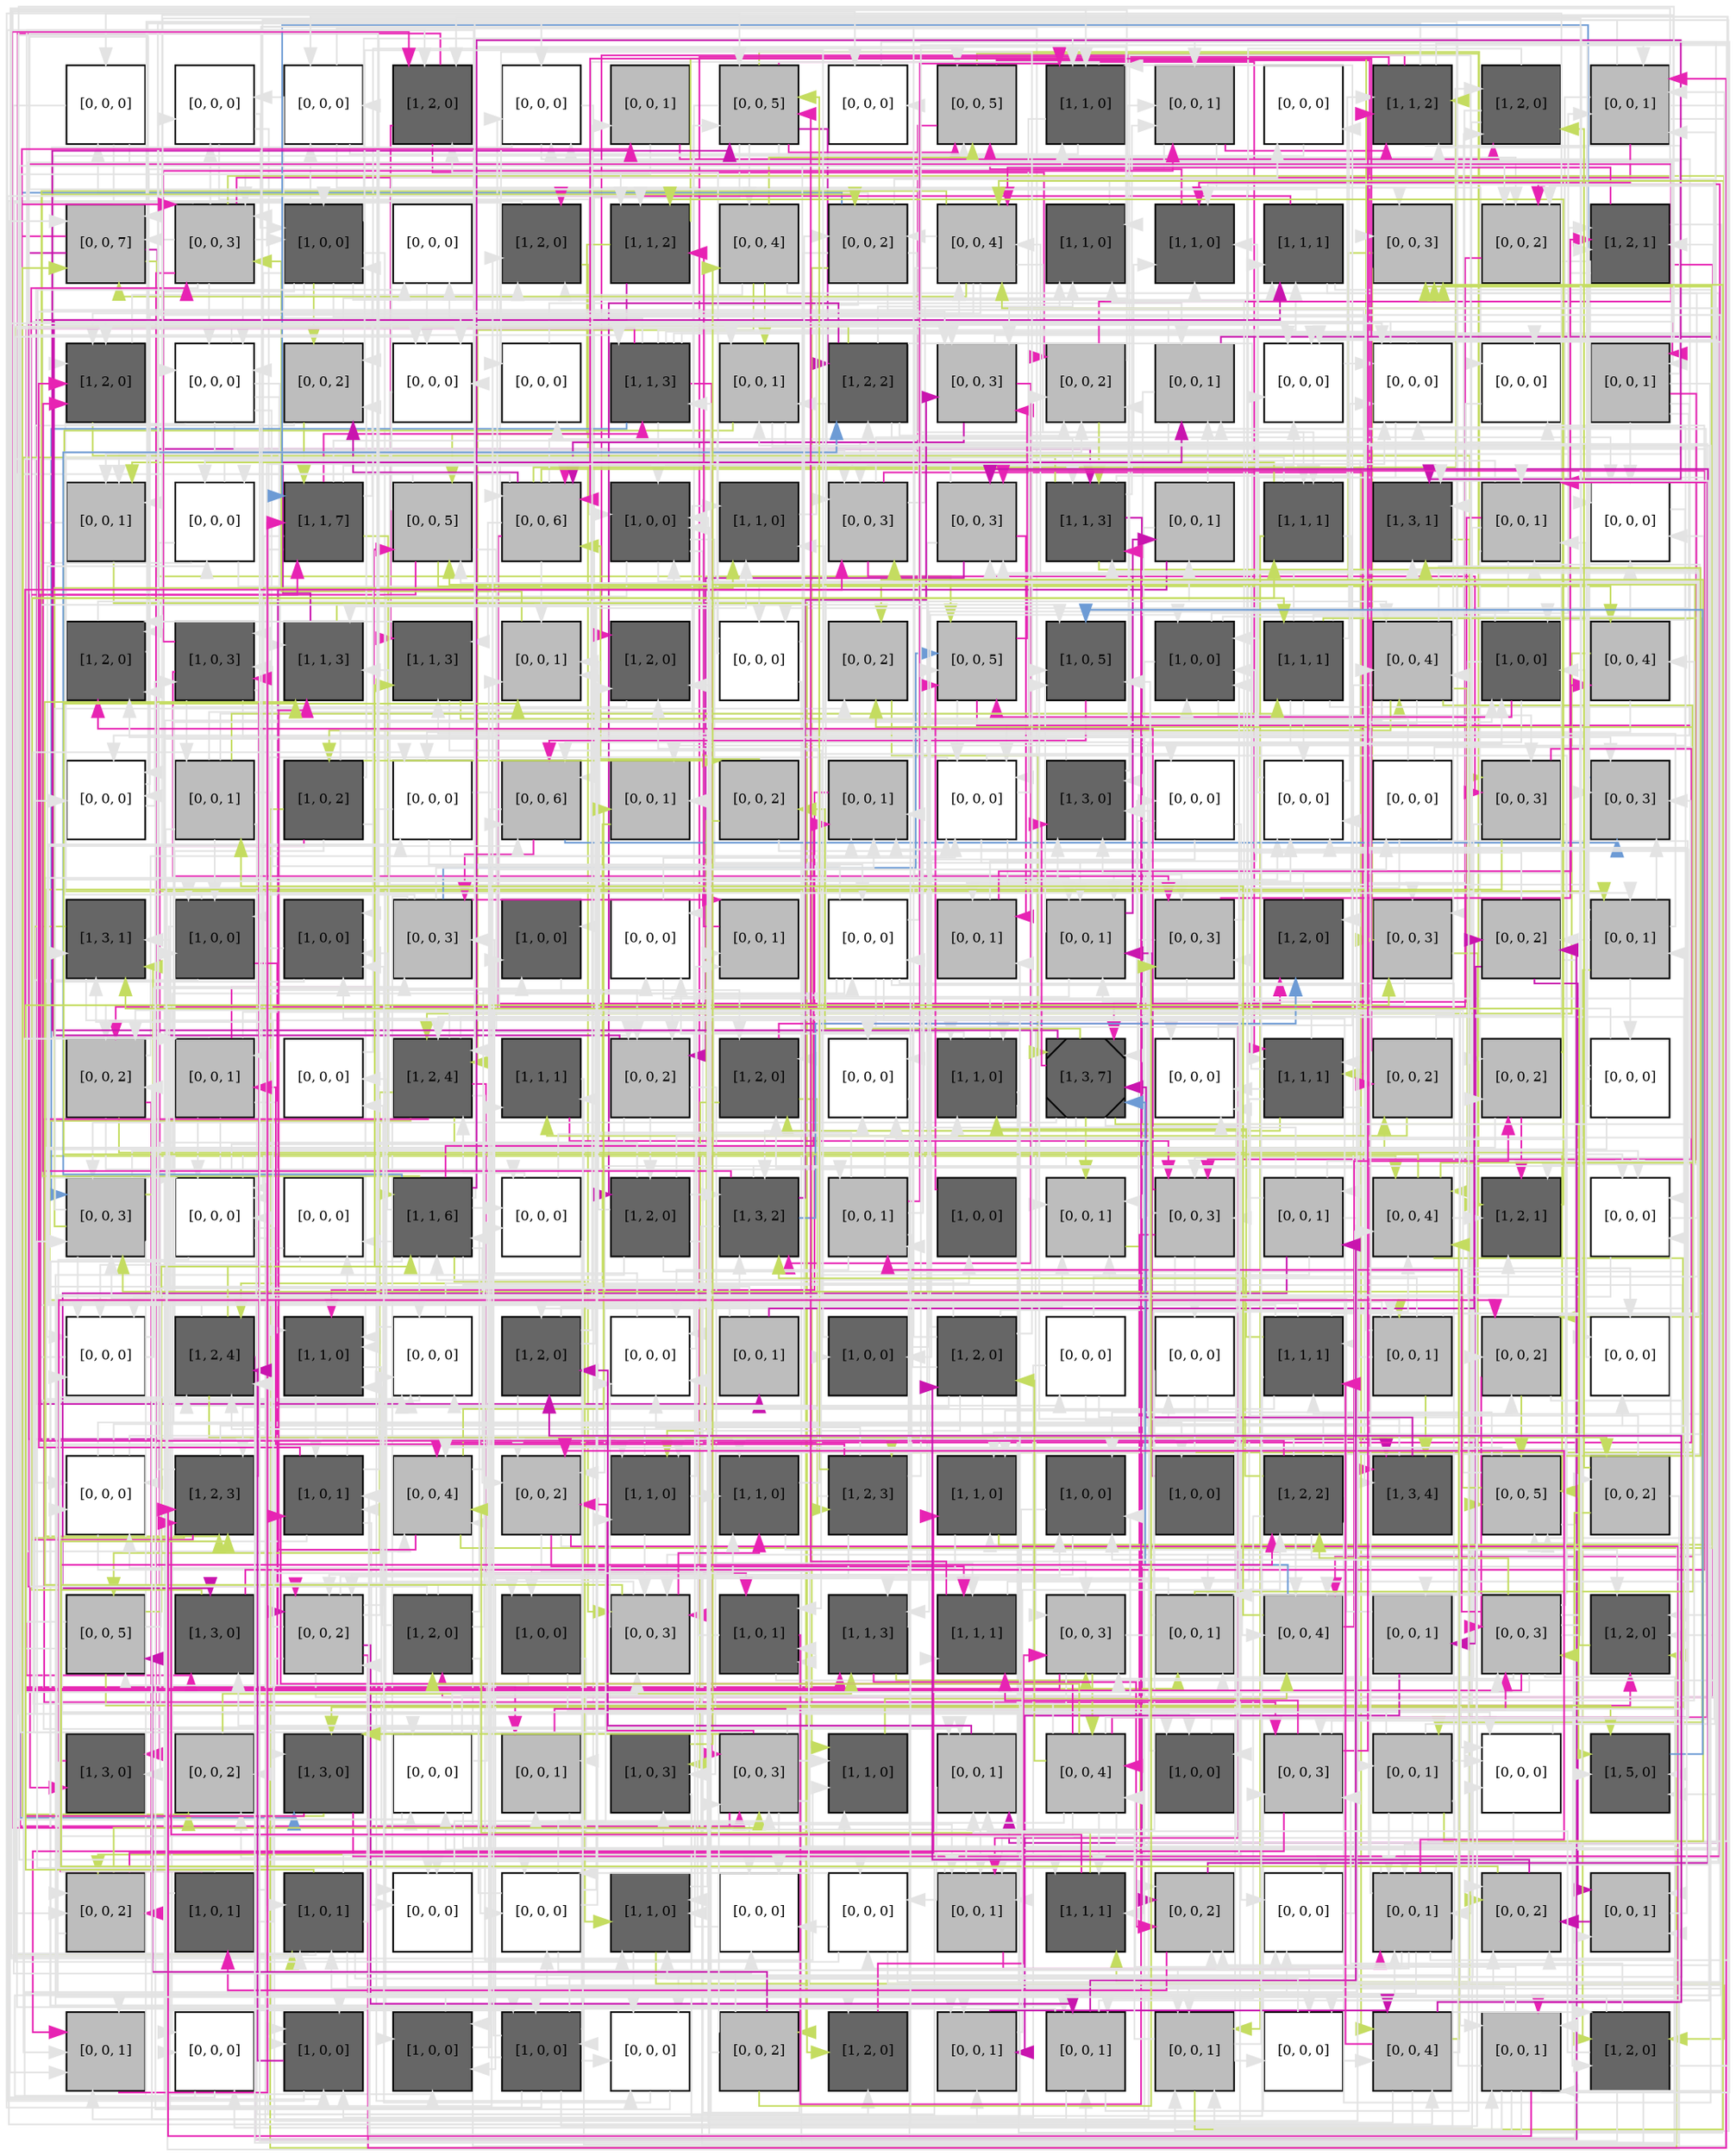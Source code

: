 digraph layout  {
rankdir=TB;
splines=ortho;
node [fixedsize=false, style=filled, width="0.6"];
edge [constraint=false];
0 [fillcolor="#FFFFFF", fontsize=8, label="[0, 0, 0]", shape=square, tooltip="name: None,\nin_degree: 2,\nout_degree: 3"];
1 [fillcolor="#FFFFFF", fontsize=8, label="[0, 0, 0]", shape=square, tooltip="name: None,\nin_degree: 3,\nout_degree: 3"];
2 [fillcolor="#FFFFFF", fontsize=8, label="[0, 0, 0]", shape=square, tooltip="name: None,\nin_degree: 3,\nout_degree: 3"];
3 [fillcolor="#666666", fontsize=8, label="[1, 2, 0]", shape=square, tooltip="name:  Mig1p ,\nin_degree: 4,\nout_degree: 3"];
4 [fillcolor="#FFFFFF", fontsize=8, label="[0, 0, 0]", shape=square, tooltip="name: None,\nin_degree: 4,\nout_degree: 3"];
5 [fillcolor="#bdbdbd", fontsize=8, label="[0, 0, 1]", shape=square, tooltip="name: None,\nin_degree: 2,\nout_degree: 2"];
6 [fillcolor="#bdbdbd", fontsize=8, label="[0, 0, 5]", shape=square, tooltip="name: None,\nin_degree: 5,\nout_degree: 8"];
7 [fillcolor="#FFFFFF", fontsize=8, label="[0, 0, 0]", shape=square, tooltip="name: None,\nin_degree: 2,\nout_degree: 1"];
8 [fillcolor="#bdbdbd", fontsize=8, label="[0, 0, 5]", shape=square, tooltip="name: None,\nin_degree: 5,\nout_degree: 3"];
9 [fillcolor="#666666", fontsize=8, label="[1, 1, 0]", shape=square, tooltip="name:  Gal1p ,\nin_degree: 5,\nout_degree: 3"];
10 [fillcolor="#bdbdbd", fontsize=8, label="[0, 0, 1]", shape=square, tooltip="name: None,\nin_degree: 4,\nout_degree: 3"];
11 [fillcolor="#FFFFFF", fontsize=8, label="[0, 0, 0]", shape=square, tooltip="name: None,\nin_degree: 2,\nout_degree: 1"];
12 [fillcolor="#666666", fontsize=8, label="[1, 1, 2]", shape=square, tooltip="name:  GAL5 ,\nin_degree: 5,\nout_degree: 5"];
13 [fillcolor="#666666", fontsize=8, label="[1, 2, 0]", shape=square, tooltip="name:  SUC2 ,\nin_degree: 4,\nout_degree: 3"];
14 [fillcolor="#bdbdbd", fontsize=8, label="[0, 0, 1]", shape=square, tooltip="name: None,\nin_degree: 5,\nout_degree: 5"];
15 [fillcolor="#bdbdbd", fontsize=8, label="[0, 0, 7]", shape=square, tooltip="name: None,\nin_degree: 5,\nout_degree: 4"];
16 [fillcolor="#bdbdbd", fontsize=8, label="[0, 0, 3]", shape=square, tooltip="name: None,\nin_degree: 5,\nout_degree: 9"];
17 [fillcolor="#666666", fontsize=8, label="[1, 0, 0]", shape=square, tooltip="name:  GRR1 ,\nin_degree: 4,\nout_degree: 9"];
18 [fillcolor="#FFFFFF", fontsize=8, label="[0, 0, 0]", shape=square, tooltip="name: None,\nin_degree: 2,\nout_degree: 1"];
19 [fillcolor="#666666", fontsize=8, label="[1, 2, 0]", shape=square, tooltip="name:  Mig3p ,\nin_degree: 4,\nout_degree: 2"];
20 [fillcolor="#666666", fontsize=8, label="[1, 1, 2]", shape=square, tooltip="name:  Yck1p ,\nin_degree: 4,\nout_degree: 3"];
21 [fillcolor="#bdbdbd", fontsize=8, label="[0, 0, 4]", shape=square, tooltip="name: None,\nin_degree: 2,\nout_degree: 5"];
22 [fillcolor="#bdbdbd", fontsize=8, label="[0, 0, 2]", shape=square, tooltip="name: None,\nin_degree: 3,\nout_degree: 8"];
23 [fillcolor="#bdbdbd", fontsize=8, label="[0, 0, 4]", shape=square, tooltip="name: None,\nin_degree: 5,\nout_degree: 7"];
24 [fillcolor="#666666", fontsize=8, label="[1, 1, 0]", shape=square, tooltip="name:  PCK1 ,\nin_degree: 4,\nout_degree: 1"];
25 [fillcolor="#666666", fontsize=8, label="[1, 1, 0]", shape=square, tooltip="name:  GAL4 ,\nin_degree: 5,\nout_degree: 1"];
26 [fillcolor="#666666", fontsize=8, label="[1, 1, 1]", shape=square, tooltip="name:  MIG3 ,\nin_degree: 4,\nout_degree: 4"];
27 [fillcolor="#bdbdbd", fontsize=8, label="[0, 0, 3]", shape=square, tooltip="name: None,\nin_degree: 5,\nout_degree: 2"];
28 [fillcolor="#bdbdbd", fontsize=8, label="[0, 0, 2]", shape=square, tooltip="name: None,\nin_degree: 4,\nout_degree: 2"];
29 [fillcolor="#666666", fontsize=8, label="[1, 2, 1]", shape=square, tooltip="name:  MIG1 ,\nin_degree: 4,\nout_degree: 4"];
30 [fillcolor="#666666", fontsize=8, label="[1, 2, 0]", shape=square, tooltip="name:  galactose_int ,\nin_degree: 5,\nout_degree: 2"];
31 [fillcolor="#FFFFFF", fontsize=8, label="[0, 0, 0]", shape=square, tooltip="name: None,\nin_degree: 4,\nout_degree: 7"];
32 [fillcolor="#bdbdbd", fontsize=8, label="[0, 0, 2]", shape=square, tooltip="name: None,\nin_degree: 4,\nout_degree: 3"];
33 [fillcolor="#FFFFFF", fontsize=8, label="[0, 0, 0]", shape=square, tooltip="name: None,\nin_degree: 4,\nout_degree: 1"];
34 [fillcolor="#FFFFFF", fontsize=8, label="[0, 0, 0]", shape=square, tooltip="name: None,\nin_degree: 2,\nout_degree: 1"];
35 [fillcolor="#666666", fontsize=8, label="[1, 1, 3]", shape=square, tooltip="name:  SIP4 ,\nin_degree: 3,\nout_degree: 9"];
36 [fillcolor="#bdbdbd", fontsize=8, label="[0, 0, 1]", shape=square, tooltip="name: None,\nin_degree: 4,\nout_degree: 3"];
37 [fillcolor="#666666", fontsize=8, label="[1, 2, 2]", shape=square, tooltip="name:  MALT ,\nin_degree: 3,\nout_degree: 6"];
38 [fillcolor="#bdbdbd", fontsize=8, label="[0, 0, 3]", shape=square, tooltip="name: None,\nin_degree: 5,\nout_degree: 3"];
39 [fillcolor="#bdbdbd", fontsize=8, label="[0, 0, 2]", shape=square, tooltip="name: None,\nin_degree: 5,\nout_degree: 3"];
40 [fillcolor="#bdbdbd", fontsize=8, label="[0, 0, 1]", shape=square, tooltip="name: None,\nin_degree: 4,\nout_degree: 4"];
41 [fillcolor="#FFFFFF", fontsize=8, label="[0, 0, 0]", shape=square, tooltip="name: None,\nin_degree: 5,\nout_degree: 1"];
42 [fillcolor="#FFFFFF", fontsize=8, label="[0, 0, 0]", shape=square, tooltip="name: None,\nin_degree: 5,\nout_degree: 4"];
43 [fillcolor="#FFFFFF", fontsize=8, label="[0, 0, 0]", shape=square, tooltip="name: None,\nin_degree: 3,\nout_degree: 1"];
44 [fillcolor="#bdbdbd", fontsize=8, label="[0, 0, 1]", shape=square, tooltip="name: None,\nin_degree: 2,\nout_degree: 7"];
45 [fillcolor="#bdbdbd", fontsize=8, label="[0, 0, 1]", shape=square, tooltip="name: None,\nin_degree: 4,\nout_degree: 2"];
46 [fillcolor="#FFFFFF", fontsize=8, label="[0, 0, 0]", shape=square, tooltip="name: None,\nin_degree: 3,\nout_degree: 4"];
47 [fillcolor="#666666", fontsize=8, label="[1, 1, 7]", shape=square, tooltip="name:  4ORFs ,\nin_degree: 4,\nout_degree: 7"];
48 [fillcolor="#bdbdbd", fontsize=8, label="[0, 0, 5]", shape=square, tooltip="name: None,\nin_degree: 4,\nout_degree: 5"];
49 [fillcolor="#bdbdbd", fontsize=8, label="[0, 0, 6]", shape=square, tooltip="name: None,\nin_degree: 5,\nout_degree: 8"];
50 [fillcolor="#666666", fontsize=8, label="[1, 0, 0]", shape=square, tooltip="name: galactose_ext,\nin_degree: 5,\nout_degree: 4"];
51 [fillcolor="#666666", fontsize=8, label="[1, 1, 0]", shape=square, tooltip="name:  MalTp ,\nin_degree: 4,\nout_degree: 1"];
52 [fillcolor="#bdbdbd", fontsize=8, label="[0, 0, 3]", shape=square, tooltip="name: None,\nin_degree: 5,\nout_degree: 4"];
53 [fillcolor="#bdbdbd", fontsize=8, label="[0, 0, 3]", shape=square, tooltip="name: None,\nin_degree: 4,\nout_degree: 4"];
54 [fillcolor="#666666", fontsize=8, label="[1, 1, 3]", shape=square, tooltip="name:  MALR ,\nin_degree: 5,\nout_degree: 5"];
55 [fillcolor="#bdbdbd", fontsize=8, label="[0, 0, 1]", shape=square, tooltip="name: None,\nin_degree: 2,\nout_degree: 3"];
56 [fillcolor="#666666", fontsize=8, label="[1, 1, 1]", shape=square, tooltip="name:  MTH1 ,\nin_degree: 3,\nout_degree: 5"];
57 [fillcolor="#666666", fontsize=8, label="[1, 3, 1]", shape=square, tooltip="name:  SNF3 ,\nin_degree: 5,\nout_degree: 1"];
58 [fillcolor="#bdbdbd", fontsize=8, label="[0, 0, 1]", shape=square, tooltip="name: None,\nin_degree: 4,\nout_degree: 5"];
59 [fillcolor="#FFFFFF", fontsize=8, label="[0, 0, 0]", shape=square, tooltip="name: None,\nin_degree: 5,\nout_degree: 1"];
60 [fillcolor="#666666", fontsize=8, label="[1, 2, 0]", shape=square, tooltip="name:  FBP1 ,\nin_degree: 5,\nout_degree: 2"];
61 [fillcolor="#666666", fontsize=8, label="[1, 0, 3]", shape=square, tooltip="name: GAL11,\nin_degree: 4,\nout_degree: 5"];
62 [fillcolor="#666666", fontsize=8, label="[1, 1, 3]", shape=square, tooltip="name:  HXT5 ,\nin_degree: 5,\nout_degree: 2"];
63 [fillcolor="#666666", fontsize=8, label="[1, 1, 3]", shape=square, tooltip="name:  CAT8 ,\nin_degree: 4,\nout_degree: 3"];
64 [fillcolor="#bdbdbd", fontsize=8, label="[0, 0, 1]", shape=square, tooltip="name: None,\nin_degree: 5,\nout_degree: 1"];
65 [fillcolor="#666666", fontsize=8, label="[1, 2, 0]", shape=square, tooltip="name:  MLS1 ,\nin_degree: 4,\nout_degree: 1"];
66 [fillcolor="#FFFFFF", fontsize=8, label="[0, 0, 0]", shape=square, tooltip="name: None,\nin_degree: 2,\nout_degree: 4"];
67 [fillcolor="#bdbdbd", fontsize=8, label="[0, 0, 2]", shape=square, tooltip="name: None,\nin_degree: 3,\nout_degree: 1"];
68 [fillcolor="#bdbdbd", fontsize=8, label="[0, 0, 5]", shape=square, tooltip="name: None,\nin_degree: 5,\nout_degree: 3"];
69 [fillcolor="#666666", fontsize=8, label="[1, 0, 5]", shape=square, tooltip="name:  YCK1_2 ,\nin_degree: 5,\nout_degree: 1"];
70 [fillcolor="#666666", fontsize=8, label="[1, 0, 0]", shape=square, tooltip="name: REG1,\nin_degree: 5,\nout_degree: 4"];
71 [fillcolor="#666666", fontsize=8, label="[1, 1, 1]", shape=square, tooltip="name:  STD1 ,\nin_degree: 2,\nout_degree: 8"];
72 [fillcolor="#bdbdbd", fontsize=8, label="[0, 0, 4]", shape=square, tooltip="name: None,\nin_degree: 4,\nout_degree: 8"];
73 [fillcolor="#666666", fontsize=8, label="[1, 0, 0]", shape=square, tooltip="name:  galactose_ext ,\nin_degree: 4,\nout_degree: 4"];
74 [fillcolor="#bdbdbd", fontsize=8, label="[0, 0, 4]", shape=square, tooltip="name: None,\nin_degree: 3,\nout_degree: 2"];
75 [fillcolor="#FFFFFF", fontsize=8, label="[0, 0, 0]", shape=square, tooltip="name: None,\nin_degree: 4,\nout_degree: 2"];
76 [fillcolor="#bdbdbd", fontsize=8, label="[0, 0, 1]", shape=square, tooltip="name: None,\nin_degree: 2,\nout_degree: 7"];
77 [fillcolor="#666666", fontsize=8, label="[1, 0, 2]", shape=square, tooltip="name:  RGT1 ,\nin_degree: 1,\nout_degree: 7"];
78 [fillcolor="#FFFFFF", fontsize=8, label="[0, 0, 0]", shape=square, tooltip="name: None,\nin_degree: 3,\nout_degree: 4"];
79 [fillcolor="#bdbdbd", fontsize=8, label="[0, 0, 6]", shape=square, tooltip="name: None,\nin_degree: 5,\nout_degree: 3"];
80 [fillcolor="#bdbdbd", fontsize=8, label="[0, 0, 1]", shape=square, tooltip="name: None,\nin_degree: 3,\nout_degree: 1"];
81 [fillcolor="#bdbdbd", fontsize=8, label="[0, 0, 2]", shape=square, tooltip="name: None,\nin_degree: 2,\nout_degree: 3"];
82 [fillcolor="#bdbdbd", fontsize=8, label="[0, 0, 1]", shape=square, tooltip="name: None,\nin_degree: 5,\nout_degree: 1"];
83 [fillcolor="#FFFFFF", fontsize=8, label="[0, 0, 0]", shape=square, tooltip="name: None,\nin_degree: 5,\nout_degree: 5"];
84 [fillcolor="#666666", fontsize=8, label="[1, 3, 0]", shape=square, tooltip="name:  HXT1 ,\nin_degree: 5,\nout_degree: 2"];
85 [fillcolor="#FFFFFF", fontsize=8, label="[0, 0, 0]", shape=square, tooltip="name: None,\nin_degree: 2,\nout_degree: 4"];
86 [fillcolor="#FFFFFF", fontsize=8, label="[0, 0, 0]", shape=square, tooltip="name: None,\nin_degree: 5,\nout_degree: 3"];
87 [fillcolor="#FFFFFF", fontsize=8, label="[0, 0, 0]", shape=square, tooltip="name: None,\nin_degree: 1,\nout_degree: 4"];
88 [fillcolor="#bdbdbd", fontsize=8, label="[0, 0, 3]", shape=square, tooltip="name: None,\nin_degree: 3,\nout_degree: 4"];
89 [fillcolor="#bdbdbd", fontsize=8, label="[0, 0, 3]", shape=square, tooltip="name: None,\nin_degree: 5,\nout_degree: 1"];
90 [fillcolor="#666666", fontsize=8, label="[1, 3, 1]", shape=square, tooltip="name:  HXT4 ,\nin_degree: 5,\nout_degree: 2"];
91 [fillcolor="#666666", fontsize=8, label="[1, 0, 0]", shape=square, tooltip="name:  RGT2 ,\nin_degree: 4,\nout_degree: 4"];
92 [fillcolor="#666666", fontsize=8, label="[1, 0, 0]", shape=square, tooltip="name:  GLC7 ,\nin_degree: 4,\nout_degree: 3"];
93 [fillcolor="#bdbdbd", fontsize=8, label="[0, 0, 3]", shape=square, tooltip="name: None,\nin_degree: 3,\nout_degree: 5"];
94 [fillcolor="#666666", fontsize=8, label="[1, 0, 0]", shape=square, tooltip="name: maltose_ext,\nin_degree: 3,\nout_degree: 1"];
95 [fillcolor="#FFFFFF", fontsize=8, label="[0, 0, 0]", shape=square, tooltip="name: None,\nin_degree: 3,\nout_degree: 2"];
96 [fillcolor="#bdbdbd", fontsize=8, label="[0, 0, 1]", shape=square, tooltip="name: None,\nin_degree: 3,\nout_degree: 1"];
97 [fillcolor="#FFFFFF", fontsize=8, label="[0, 0, 0]", shape=square, tooltip="name: None,\nin_degree: 3,\nout_degree: 8"];
98 [fillcolor="#bdbdbd", fontsize=8, label="[0, 0, 1]", shape=square, tooltip="name: None,\nin_degree: 3,\nout_degree: 2"];
99 [fillcolor="#bdbdbd", fontsize=8, label="[0, 0, 1]", shape=square, tooltip="name: None,\nin_degree: 5,\nout_degree: 3"];
100 [fillcolor="#bdbdbd", fontsize=8, label="[0, 0, 3]", shape=square, tooltip="name: None,\nin_degree: 4,\nout_degree: 4"];
101 [fillcolor="#666666", fontsize=8, label="[1, 2, 0]", shape=square, tooltip="name:  HXT3 ,\nin_degree: 3,\nout_degree: 1"];
102 [fillcolor="#bdbdbd", fontsize=8, label="[0, 0, 3]", shape=square, tooltip="name: None,\nin_degree: 4,\nout_degree: 2"];
103 [fillcolor="#bdbdbd", fontsize=8, label="[0, 0, 2]", shape=square, tooltip="name: None,\nin_degree: 3,\nout_degree: 4"];
104 [fillcolor="#bdbdbd", fontsize=8, label="[0, 0, 1]", shape=square, tooltip="name: None,\nin_degree: 3,\nout_degree: 7"];
105 [fillcolor="#bdbdbd", fontsize=8, label="[0, 0, 2]", shape=square, tooltip="name: None,\nin_degree: 4,\nout_degree: 4"];
106 [fillcolor="#bdbdbd", fontsize=8, label="[0, 0, 1]", shape=square, tooltip="name: None,\nin_degree: 3,\nout_degree: 6"];
107 [fillcolor="#FFFFFF", fontsize=8, label="[0, 0, 0]", shape=square, tooltip="name: None,\nin_degree: 2,\nout_degree: 1"];
108 [fillcolor="#666666", fontsize=8, label="[1, 2, 4]", shape=square, tooltip="name:  Cat8p ,\nin_degree: 5,\nout_degree: 8"];
109 [fillcolor="#666666", fontsize=8, label="[1, 1, 1]", shape=square, tooltip="name:  Gal2p ,\nin_degree: 3,\nout_degree: 2"];
110 [fillcolor="#bdbdbd", fontsize=8, label="[0, 0, 2]", shape=square, tooltip="name: None,\nin_degree: 4,\nout_degree: 4"];
111 [fillcolor="#666666", fontsize=8, label="[1, 2, 0]", shape=square, tooltip="name:  Gal4p ,\nin_degree: 4,\nout_degree: 3"];
112 [fillcolor="#FFFFFF", fontsize=8, label="[0, 0, 0]", shape=square, tooltip="name: None,\nin_degree: 4,\nout_degree: 1"];
113 [fillcolor="#666666", fontsize=8, label="[1, 1, 0]", shape=square, tooltip="name:  GAL10 ,\nin_degree: 4,\nout_degree: 4"];
114 [fillcolor="#666666", fontsize=8, label="[1, 3, 7]", shape=Msquare, tooltip="name:  Gal80p ,\nin_degree: 5,\nout_degree: 9"];
115 [fillcolor="#FFFFFF", fontsize=8, label="[0, 0, 0]", shape=square, tooltip="name: None,\nin_degree: 4,\nout_degree: 1"];
116 [fillcolor="#666666", fontsize=8, label="[1, 1, 1]", shape=square, tooltip="name:  ACS1 ,\nin_degree: 4,\nout_degree: 6"];
117 [fillcolor="#bdbdbd", fontsize=8, label="[0, 0, 2]", shape=square, tooltip="name: None,\nin_degree: 2,\nout_degree: 3"];
118 [fillcolor="#bdbdbd", fontsize=8, label="[0, 0, 2]", shape=square, tooltip="name: None,\nin_degree: 3,\nout_degree: 3"];
119 [fillcolor="#FFFFFF", fontsize=8, label="[0, 0, 0]", shape=square, tooltip="name: None,\nin_degree: 1,\nout_degree: 5"];
120 [fillcolor="#bdbdbd", fontsize=8, label="[0, 0, 3]", shape=square, tooltip="name: None,\nin_degree: 5,\nout_degree: 6"];
121 [fillcolor="#FFFFFF", fontsize=8, label="[0, 0, 0]", shape=square, tooltip="name: None,\nin_degree: 5,\nout_degree: 6"];
122 [fillcolor="#FFFFFF", fontsize=8, label="[0, 0, 0]", shape=square, tooltip="name: None,\nin_degree: 2,\nout_degree: 2"];
123 [fillcolor="#666666", fontsize=8, label="[1, 1, 6]", shape=square, tooltip="name:  GAL3 ,\nin_degree: 4,\nout_degree: 13"];
124 [fillcolor="#FFFFFF", fontsize=8, label="[0, 0, 0]", shape=square, tooltip="name: None,\nin_degree: 3,\nout_degree: 3"];
125 [fillcolor="#666666", fontsize=8, label="[1, 2, 0]", shape=square, tooltip="name:  HXT2 ,\nin_degree: 2,\nout_degree: 7"];
126 [fillcolor="#666666", fontsize=8, label="[1, 3, 2]", shape=square, tooltip="name:  Glc7Reg1 ,\nin_degree: 5,\nout_degree: 5"];
127 [fillcolor="#bdbdbd", fontsize=8, label="[0, 0, 1]", shape=square, tooltip="name: None,\nin_degree: 3,\nout_degree: 6"];
128 [fillcolor="#666666", fontsize=8, label="[1, 0, 0]", shape=square, tooltip="name:  maltose_ext ,\nin_degree: 1,\nout_degree: 1"];
129 [fillcolor="#bdbdbd", fontsize=8, label="[0, 0, 1]", shape=square, tooltip="name: None,\nin_degree: 5,\nout_degree: 1"];
130 [fillcolor="#bdbdbd", fontsize=8, label="[0, 0, 3]", shape=square, tooltip="name: None,\nin_degree: 5,\nout_degree: 4"];
131 [fillcolor="#bdbdbd", fontsize=8, label="[0, 0, 1]", shape=square, tooltip="name: None,\nin_degree: 2,\nout_degree: 6"];
132 [fillcolor="#bdbdbd", fontsize=8, label="[0, 0, 4]", shape=square, tooltip="name: None,\nin_degree: 5,\nout_degree: 4"];
133 [fillcolor="#666666", fontsize=8, label="[1, 2, 1]", shape=square, tooltip="name:  maltose_int ,\nin_degree: 5,\nout_degree: 1"];
134 [fillcolor="#FFFFFF", fontsize=8, label="[0, 0, 0]", shape=square, tooltip="name: None,\nin_degree: 4,\nout_degree: 2"];
135 [fillcolor="#FFFFFF", fontsize=8, label="[0, 0, 0]", shape=square, tooltip="name: None,\nin_degree: 5,\nout_degree: 3"];
136 [fillcolor="#666666", fontsize=8, label="[1, 2, 4]", shape=square, tooltip="name:  ICL1 ,\nin_degree: 5,\nout_degree: 4"];
137 [fillcolor="#666666", fontsize=8, label="[1, 1, 0]", shape=square, tooltip="name:  JEN1 ,\nin_degree: 5,\nout_degree: 2"];
138 [fillcolor="#FFFFFF", fontsize=8, label="[0, 0, 0]", shape=square, tooltip="name: None,\nin_degree: 5,\nout_degree: 3"];
139 [fillcolor="#666666", fontsize=8, label="[1, 2, 0]", shape=square, tooltip="name:  Snf3p ,\nin_degree: 3,\nout_degree: 4"];
140 [fillcolor="#FFFFFF", fontsize=8, label="[0, 0, 0]", shape=square, tooltip="name: None,\nin_degree: 5,\nout_degree: 2"];
141 [fillcolor="#bdbdbd", fontsize=8, label="[0, 0, 1]", shape=square, tooltip="name: None,\nin_degree: 1,\nout_degree: 3"];
142 [fillcolor="#666666", fontsize=8, label="[1, 0, 0]", shape=square, tooltip="name: GLC7,\nin_degree: 2,\nout_degree: 2"];
143 [fillcolor="#666666", fontsize=8, label="[1, 2, 0]", shape=square, tooltip="name:  MalRp ,\nin_degree: 2,\nout_degree: 9"];
144 [fillcolor="#FFFFFF", fontsize=8, label="[0, 0, 0]", shape=square, tooltip="name: None,\nin_degree: 1,\nout_degree: 4"];
145 [fillcolor="#FFFFFF", fontsize=8, label="[0, 0, 0]", shape=square, tooltip="name: None,\nin_degree: 2,\nout_degree: 3"];
146 [fillcolor="#666666", fontsize=8, label="[1, 1, 1]", shape=square, tooltip="name:  GAL7 ,\nin_degree: 3,\nout_degree: 6"];
147 [fillcolor="#bdbdbd", fontsize=8, label="[0, 0, 1]", shape=square, tooltip="name: None,\nin_degree: 2,\nout_degree: 6"];
148 [fillcolor="#bdbdbd", fontsize=8, label="[0, 0, 2]", shape=square, tooltip="name: None,\nin_degree: 4,\nout_degree: 4"];
149 [fillcolor="#FFFFFF", fontsize=8, label="[0, 0, 0]", shape=square, tooltip="name: None,\nin_degree: 3,\nout_degree: 1"];
150 [fillcolor="#FFFFFF", fontsize=8, label="[0, 0, 0]", shape=square, tooltip="name: None,\nin_degree: 4,\nout_degree: 4"];
151 [fillcolor="#666666", fontsize=8, label="[1, 2, 3]", shape=square, tooltip="name:  Sip4p ,\nin_degree: 5,\nout_degree: 5"];
152 [fillcolor="#666666", fontsize=8, label="[1, 0, 1]", shape=square, tooltip="name: RGT2,\nin_degree: 4,\nout_degree: 5"];
153 [fillcolor="#bdbdbd", fontsize=8, label="[0, 0, 4]", shape=square, tooltip="name: None,\nin_degree: 5,\nout_degree: 4"];
154 [fillcolor="#bdbdbd", fontsize=8, label="[0, 0, 2]", shape=square, tooltip="name: None,\nin_degree: 5,\nout_degree: 4"];
155 [fillcolor="#666666", fontsize=8, label="[1, 1, 0]", shape=square, tooltip="name:  HXT8 ,\nin_degree: 4,\nout_degree: 4"];
156 [fillcolor="#666666", fontsize=8, label="[1, 1, 0]", shape=square, tooltip="name:  IDP2 ,\nin_degree: 4,\nout_degree: 2"];
157 [fillcolor="#666666", fontsize=8, label="[1, 2, 3]", shape=square, tooltip="name:  MEL1 ,\nin_degree: 2,\nout_degree: 6"];
158 [fillcolor="#666666", fontsize=8, label="[1, 1, 0]", shape=square, tooltip="name:  MIG2 ,\nin_degree: 4,\nout_degree: 2"];
159 [fillcolor="#666666", fontsize=8, label="[1, 0, 0]", shape=square, tooltip="name: RGT1,\nin_degree: 4,\nout_degree: 2"];
160 [fillcolor="#666666", fontsize=8, label="[1, 0, 0]", shape=square, tooltip="name:  SNF1 ,\nin_degree: 1,\nout_degree: 1"];
161 [fillcolor="#666666", fontsize=8, label="[1, 2, 2]", shape=square, tooltip="name:  MALS ,\nin_degree: 3,\nout_degree: 10"];
162 [fillcolor="#666666", fontsize=8, label="[1, 3, 4]", shape=square, tooltip="name:  Std1p ,\nin_degree: 4,\nout_degree: 2"];
163 [fillcolor="#bdbdbd", fontsize=8, label="[0, 0, 5]", shape=square, tooltip="name: None,\nin_degree: 5,\nout_degree: 6"];
164 [fillcolor="#bdbdbd", fontsize=8, label="[0, 0, 2]", shape=square, tooltip="name: None,\nin_degree: 2,\nout_degree: 4"];
165 [fillcolor="#bdbdbd", fontsize=8, label="[0, 0, 5]", shape=square, tooltip="name: None,\nin_degree: 3,\nout_degree: 5"];
166 [fillcolor="#666666", fontsize=8, label="[1, 3, 0]", shape=square, tooltip="name:  Snf1p ,\nin_degree: 3,\nout_degree: 2"];
167 [fillcolor="#bdbdbd", fontsize=8, label="[0, 0, 2]", shape=square, tooltip="name: None,\nin_degree: 5,\nout_degree: 8"];
168 [fillcolor="#666666", fontsize=8, label="[1, 2, 0]", shape=square, tooltip="name:  MDH2 ,\nin_degree: 2,\nout_degree: 6"];
169 [fillcolor="#666666", fontsize=8, label="[1, 0, 0]", shape=square, tooltip="name:  REG1 ,\nin_degree: 2,\nout_degree: 3"];
170 [fillcolor="#bdbdbd", fontsize=8, label="[0, 0, 3]", shape=square, tooltip="name: None,\nin_degree: 5,\nout_degree: 4"];
171 [fillcolor="#666666", fontsize=8, label="[1, 0, 1]", shape=square, tooltip="name: SNF1,\nin_degree: 4,\nout_degree: 3"];
172 [fillcolor="#666666", fontsize=8, label="[1, 1, 3]", shape=square, tooltip="name:  SFC1 ,\nin_degree: 4,\nout_degree: 3"];
173 [fillcolor="#666666", fontsize=8, label="[1, 1, 1]", shape=square, tooltip="name:  GAL80 ,\nin_degree: 4,\nout_degree: 2"];
174 [fillcolor="#bdbdbd", fontsize=8, label="[0, 0, 3]", shape=square, tooltip="name: None,\nin_degree: 5,\nout_degree: 4"];
175 [fillcolor="#bdbdbd", fontsize=8, label="[0, 0, 1]", shape=square, tooltip="name: None,\nin_degree: 4,\nout_degree: 3"];
176 [fillcolor="#bdbdbd", fontsize=8, label="[0, 0, 4]", shape=square, tooltip="name: None,\nin_degree: 5,\nout_degree: 3"];
177 [fillcolor="#bdbdbd", fontsize=8, label="[0, 0, 1]", shape=square, tooltip="name: None,\nin_degree: 2,\nout_degree: 3"];
178 [fillcolor="#bdbdbd", fontsize=8, label="[0, 0, 3]", shape=square, tooltip="name: None,\nin_degree: 4,\nout_degree: 11"];
179 [fillcolor="#666666", fontsize=8, label="[1, 2, 0]", shape=square, tooltip="name:  Rgt2p ,\nin_degree: 5,\nout_degree: 1"];
180 [fillcolor="#666666", fontsize=8, label="[1, 3, 0]", shape=square, tooltip="name:  GAL1 ,\nin_degree: 3,\nout_degree: 1"];
181 [fillcolor="#bdbdbd", fontsize=8, label="[0, 0, 2]", shape=square, tooltip="name: None,\nin_degree: 3,\nout_degree: 1"];
182 [fillcolor="#666666", fontsize=8, label="[1, 3, 0]", shape=square, tooltip="name:  Rgt1p ,\nin_degree: 4,\nout_degree: 3"];
183 [fillcolor="#FFFFFF", fontsize=8, label="[0, 0, 0]", shape=square, tooltip="name: None,\nin_degree: 3,\nout_degree: 6"];
184 [fillcolor="#bdbdbd", fontsize=8, label="[0, 0, 1]", shape=square, tooltip="name: None,\nin_degree: 3,\nout_degree: 2"];
185 [fillcolor="#666666", fontsize=8, label="[1, 0, 3]", shape=square, tooltip="name:  GAL11 ,\nin_degree: 3,\nout_degree: 2"];
186 [fillcolor="#bdbdbd", fontsize=8, label="[0, 0, 3]", shape=square, tooltip="name: None,\nin_degree: 5,\nout_degree: 8"];
187 [fillcolor="#666666", fontsize=8, label="[1, 1, 0]", shape=square, tooltip="name:  SCF_grr1 ,\nin_degree: 4,\nout_degree: 1"];
188 [fillcolor="#bdbdbd", fontsize=8, label="[0, 0, 1]", shape=square, tooltip="name: None,\nin_degree: 5,\nout_degree: 3"];
189 [fillcolor="#bdbdbd", fontsize=8, label="[0, 0, 4]", shape=square, tooltip="name: None,\nin_degree: 3,\nout_degree: 10"];
190 [fillcolor="#666666", fontsize=8, label="[1, 0, 0]", shape=square, tooltip="name: GRR1,\nin_degree: 3,\nout_degree: 2"];
191 [fillcolor="#bdbdbd", fontsize=8, label="[0, 0, 3]", shape=square, tooltip="name: None,\nin_degree: 4,\nout_degree: 4"];
192 [fillcolor="#bdbdbd", fontsize=8, label="[0, 0, 1]", shape=square, tooltip="name: None,\nin_degree: 2,\nout_degree: 8"];
193 [fillcolor="#FFFFFF", fontsize=8, label="[0, 0, 0]", shape=square, tooltip="name: None,\nin_degree: 4,\nout_degree: 2"];
194 [fillcolor="#666666", fontsize=8, label="[1, 5, 0]", shape=square, tooltip="name:  Mth1p ,\nin_degree: 5,\nout_degree: 1"];
195 [fillcolor="#bdbdbd", fontsize=8, label="[0, 0, 2]", shape=square, tooltip="name: None,\nin_degree: 4,\nout_degree: 3"];
196 [fillcolor="#666666", fontsize=8, label="[1, 0, 1]", shape=square, tooltip="name:  SNF4 ,\nin_degree: 1,\nout_degree: 5"];
197 [fillcolor="#666666", fontsize=8, label="[1, 0, 1]", shape=square, tooltip="name: YCK1_2,\nin_degree: 4,\nout_degree: 7"];
198 [fillcolor="#FFFFFF", fontsize=8, label="[0, 0, 0]", shape=square, tooltip="name: None,\nin_degree: 4,\nout_degree: 1"];
199 [fillcolor="#FFFFFF", fontsize=8, label="[0, 0, 0]", shape=square, tooltip="name: None,\nin_degree: 4,\nout_degree: 5"];
200 [fillcolor="#666666", fontsize=8, label="[1, 1, 0]", shape=square, tooltip="name:  Gal11p ,\nin_degree: 5,\nout_degree: 3"];
201 [fillcolor="#FFFFFF", fontsize=8, label="[0, 0, 0]", shape=square, tooltip="name: None,\nin_degree: 4,\nout_degree: 1"];
202 [fillcolor="#FFFFFF", fontsize=8, label="[0, 0, 0]", shape=square, tooltip="name: None,\nin_degree: 3,\nout_degree: 5"];
203 [fillcolor="#bdbdbd", fontsize=8, label="[0, 0, 1]", shape=square, tooltip="name: None,\nin_degree: 5,\nout_degree: 3"];
204 [fillcolor="#666666", fontsize=8, label="[1, 1, 1]", shape=square, tooltip="name:  Mig2p ,\nin_degree: 4,\nout_degree: 2"];
205 [fillcolor="#bdbdbd", fontsize=8, label="[0, 0, 2]", shape=square, tooltip="name: None,\nin_degree: 5,\nout_degree: 2"];
206 [fillcolor="#FFFFFF", fontsize=8, label="[0, 0, 0]", shape=square, tooltip="name: None,\nin_degree: 4,\nout_degree: 1"];
207 [fillcolor="#bdbdbd", fontsize=8, label="[0, 0, 1]", shape=square, tooltip="name: None,\nin_degree: 5,\nout_degree: 9"];
208 [fillcolor="#bdbdbd", fontsize=8, label="[0, 0, 2]", shape=square, tooltip="name: None,\nin_degree: 5,\nout_degree: 2"];
209 [fillcolor="#bdbdbd", fontsize=8, label="[0, 0, 1]", shape=square, tooltip="name: None,\nin_degree: 4,\nout_degree: 2"];
210 [fillcolor="#bdbdbd", fontsize=8, label="[0, 0, 1]", shape=square, tooltip="name: None,\nin_degree: 5,\nout_degree: 1"];
211 [fillcolor="#FFFFFF", fontsize=8, label="[0, 0, 0]", shape=square, tooltip="name: None,\nin_degree: 3,\nout_degree: 2"];
212 [fillcolor="#666666", fontsize=8, label="[1, 0, 0]", shape=square, tooltip="name:  glucose_ext ,\nin_degree: 5,\nout_degree: 2"];
213 [fillcolor="#666666", fontsize=8, label="[1, 0, 0]", shape=square, tooltip="name: glucose_ext,\nin_degree: 4,\nout_degree: 2"];
214 [fillcolor="#666666", fontsize=8, label="[1, 0, 0]", shape=square, tooltip="name: SNF4,\nin_degree: 3,\nout_degree: 8"];
215 [fillcolor="#FFFFFF", fontsize=8, label="[0, 0, 0]", shape=square, tooltip="name: None,\nin_degree: 4,\nout_degree: 2"];
216 [fillcolor="#bdbdbd", fontsize=8, label="[0, 0, 2]", shape=square, tooltip="name: None,\nin_degree: 1,\nout_degree: 5"];
217 [fillcolor="#666666", fontsize=8, label="[1, 2, 0]", shape=square, tooltip="name:  Gal3p ,\nin_degree: 3,\nout_degree: 1"];
218 [fillcolor="#bdbdbd", fontsize=8, label="[0, 0, 1]", shape=square, tooltip="name: None,\nin_degree: 4,\nout_degree: 2"];
219 [fillcolor="#bdbdbd", fontsize=8, label="[0, 0, 1]", shape=square, tooltip="name: None,\nin_degree: 4,\nout_degree: 5"];
220 [fillcolor="#bdbdbd", fontsize=8, label="[0, 0, 1]", shape=square, tooltip="name: None,\nin_degree: 5,\nout_degree: 3"];
221 [fillcolor="#FFFFFF", fontsize=8, label="[0, 0, 0]", shape=square, tooltip="name: None,\nin_degree: 3,\nout_degree: 2"];
222 [fillcolor="#bdbdbd", fontsize=8, label="[0, 0, 4]", shape=square, tooltip="name: None,\nin_degree: 4,\nout_degree: 7"];
223 [fillcolor="#bdbdbd", fontsize=8, label="[0, 0, 1]", shape=square, tooltip="name: None,\nin_degree: 5,\nout_degree: 8"];
224 [fillcolor="#666666", fontsize=8, label="[1, 2, 0]", shape=square, tooltip="name:  GAL2 ,\nin_degree: 4,\nout_degree: 6"];
0 -> 49  [color=grey89, style="penwidth(0.1)", tooltip=" ", weight=1];
0 -> 183  [color=grey89, style="penwidth(0.1)", tooltip=" ", weight=1];
0 -> 44  [color=grey89, style="penwidth(0.1)", tooltip=" ", weight=1];
1 -> 50  [color=grey89, style="penwidth(0.1)", tooltip=" ", weight=1];
1 -> 182  [color=grey89, style="penwidth(0.1)", tooltip=" ", weight=1];
1 -> 17  [color=grey89, style="penwidth(0.1)", tooltip=" ", weight=1];
2 -> 8  [color=grey89, style="penwidth(0.1)", tooltip=" ", weight=1];
2 -> 27  [color=grey89, style="penwidth(0.1)", tooltip=" ", weight=1];
2 -> 129  [color=grey89, style="penwidth(0.1)", tooltip=" ", weight=1];
3 -> 39  [color="#E723B3", style="penwidth(0.1)", tooltip="3( Mig1p ) to 25( GAL4 )", weight=1];
3 -> 63  [color="#E723B3", style="penwidth(0.1)", tooltip="3( Mig1p ) to 180( GAL1 )", weight=1];
3 -> 172  [color="#E723B3", style="penwidth(0.1)", tooltip="3( Mig1p ) to 13( SUC2 )", weight=1];
4 -> 110  [color=grey89, style="penwidth(0.1)", tooltip=" ", weight=1];
4 -> 73  [color=grey89, style="penwidth(0.1)", tooltip=" ", weight=1];
4 -> 184  [color=grey89, style="penwidth(0.1)", tooltip=" ", weight=1];
5 -> 13  [color="#E723B3", style="penwidth(0.1)", tooltip="3( Mig1p ) to 13( SUC2 )", weight=1];
5 -> 16  [color=grey89, style="penwidth(0.1)", tooltip=" ", weight=1];
6 -> 21  [color=grey89, style="penwidth(0.1)", tooltip=" ", weight=1];
6 -> 28  [color=grey89, style="penwidth(0.1)", tooltip=" ", weight=1];
6 -> 37  [color="#C914AE", style="penwidth(0.1)", tooltip="182( Rgt1p ) to 125( HXT2 )", weight=1];
6 -> 79  [color=grey89, style="penwidth(0.1)", tooltip=" ", weight=1];
6 -> 140  [color=grey89, style="penwidth(0.1)", tooltip=" ", weight=1];
6 -> 8  [color="#E723B3", style="penwidth(0.1)", tooltip="173( GAL80 ) to 114( Gal80p )", weight=1];
6 -> 88  [color="#C4DC60", style="penwidth(0.1)", tooltip="111( Gal4p ) to 56( MTH1 )", weight=1];
6 -> 116  [color="#E723B3", style="penwidth(0.1)", tooltip="108( Cat8p ) to 116( ACS1 )", weight=1];
7 -> 194  [color=grey89, style="penwidth(0.1)", tooltip=" ", weight=1];
8 -> 49  [color="#E723B3", style="penwidth(0.1)", tooltip="25( GAL4 ) to 146( GAL7 )", weight=1];
8 -> 162  [color="#E723B3", style="penwidth(0.1)", tooltip="173( GAL80 ) to 114( Gal80p )", weight=1];
8 -> 133  [color="#C4DC60", style="penwidth(0.1)", tooltip="25( GAL4 ) to 111( Gal4p )", weight=1];
9 -> 4  [color=grey89, style="penwidth(0.1)", tooltip=" ", weight=1];
9 -> 94  [color=grey89, style="penwidth(0.1)", tooltip=" ", weight=1];
9 -> 83  [color=grey89, style="penwidth(0.1)", tooltip=" ", weight=1];
10 -> 45  [color=grey89, style="penwidth(0.1)", tooltip=" ", weight=1];
10 -> 43  [color=grey89, style="penwidth(0.1)", tooltip=" ", weight=1];
10 -> 12  [color="#E723B3", style="penwidth(0.1)", tooltip="151( Sip4p ) to 65( MLS1 )", weight=1];
11 -> 30  [color=grey89, style="penwidth(0.1)", tooltip=" ", weight=1];
12 -> 65  [color="#E723B3", style="penwidth(0.1)", tooltip="151( Sip4p ) to 65( MLS1 )", weight=1];
12 -> 60  [color=grey89, style="penwidth(0.1)", tooltip=" ", weight=1];
12 -> 45  [color=grey89, style="penwidth(0.1)", tooltip=" ", weight=1];
12 -> 220  [color=grey89, style="penwidth(0.1)", tooltip=" ", weight=1];
12 -> 170  [color="#E723B3", style="penwidth(0.1)", tooltip="108( Cat8p ) to 156( IDP2 )", weight=1];
13 -> 130  [color=grey89, style="penwidth(0.1)", tooltip=" ", weight=1];
13 -> 83  [color=grey89, style="penwidth(0.1)", tooltip=" ", weight=1];
13 -> 207  [color=grey89, style="penwidth(0.1)", tooltip=" ", weight=1];
14 -> 121  [color=grey89, style="penwidth(0.1)", tooltip=" ", weight=1];
14 -> 52  [color=grey89, style="penwidth(0.1)", tooltip=" ", weight=1];
14 -> 153  [color=grey89, style="penwidth(0.1)", tooltip=" ", weight=1];
14 -> 25  [color="#E723B3", style="penwidth(0.1)", tooltip="3( Mig1p ) to 25( GAL4 )", weight=1];
14 -> 199  [color=grey89, style="penwidth(0.1)", tooltip=" ", weight=1];
15 -> 68  [color="#C4DC60", style="penwidth(0.1)", tooltip="182( Rgt1p ) to 71( STD1 )", weight=1];
15 -> 162  [color="#C914AE", style="penwidth(0.1)", tooltip="182( Rgt1p ) to 125( HXT2 )", weight=1];
15 -> 54  [color="#C914AE", style="penwidth(0.1)", tooltip="182( Rgt1p ) to 26( MIG3 )", weight=1];
15 -> 186  [color="#E723B3", style="penwidth(0.1)", tooltip="29( MIG1 ) to 3( Mig1p )", weight=1];
16 -> 1  [color=grey89, style="penwidth(0.1)", tooltip=" ", weight=1];
16 -> 15  [color=grey89, style="penwidth(0.1)", tooltip=" ", weight=1];
16 -> 17  [color=grey89, style="penwidth(0.1)", tooltip=" ", weight=1];
16 -> 31  [color=grey89, style="penwidth(0.1)", tooltip=" ", weight=1];
16 -> 224  [color="#C4DC60", style="penwidth(0.1)", tooltip="200( Gal11p ) to 224( GAL2 )", weight=1];
16 -> 195  [color=grey89, style="penwidth(0.1)", tooltip=" ", weight=1];
16 -> 138  [color=grey89, style="penwidth(0.1)", tooltip=" ", weight=1];
16 -> 44  [color="#E723B3", style="penwidth(0.1)", tooltip="151( Sip4p ) to 60( FBP1 )", weight=1];
16 -> 179  [color="#E723B3", style="penwidth(0.1)", tooltip="91( RGT2 ) to 179( Rgt2p )", weight=1];
17 -> 32  [color="#C4DC60", style="penwidth(0.1)", tooltip="17( GRR1 ) to 187( SCF_grr1 )", weight=1];
17 -> 52  [color=grey89, style="penwidth(0.1)", tooltip=" ", weight=1];
17 -> 99  [color=grey89, style="penwidth(0.1)", tooltip=" ", weight=1];
17 -> 61  [color=grey89, style="penwidth(0.1)", tooltip=" ", weight=1];
17 -> 102  [color=grey89, style="penwidth(0.1)", tooltip=" ", weight=1];
17 -> 198  [color=grey89, style="penwidth(0.1)", tooltip=" ", weight=1];
17 -> 26  [color=grey89, style="penwidth(0.1)", tooltip=" ", weight=1];
17 -> 31  [color=grey89, style="penwidth(0.1)", tooltip=" ", weight=1];
17 -> 2  [color=grey89, style="penwidth(0.1)", tooltip=" ", weight=1];
18 -> 33  [color=grey89, style="penwidth(0.1)", tooltip=" ", weight=1];
19 -> 170  [color="#C4DC60", style="penwidth(0.1)", tooltip="19( Mig3p ) to 29( MIG1 )", weight=1];
19 -> 212  [color=grey89, style="penwidth(0.1)", tooltip=" ", weight=1];
20 -> 141  [color="#C914AE", style="penwidth(0.1)", tooltip="133( maltose_int ) to 143( MalRp )", weight=1];
20 -> 48  [color="#C4DC60", style="penwidth(0.1)", tooltip="20( Yck1p ) to 194( Mth1p )", weight=1];
20 -> 116  [color="#C4DC60", style="penwidth(0.1)", tooltip="25( GAL4 ) to 111( Gal4p )", weight=1];
21 -> 36  [color="#C4DC60", style="penwidth(0.1)", tooltip="111( Gal4p ) to 224( GAL2 )", weight=1];
21 -> 8  [color="#C4DC60", style="penwidth(0.1)", tooltip="111( Gal4p ) to 12( GAL5 )", weight=1];
21 -> 206  [color=grey89, style="penwidth(0.1)", tooltip=" ", weight=1];
21 -> 19  [color=grey89, style="penwidth(0.1)", tooltip=" ", weight=1];
21 -> 108  [color="#C4DC60", style="penwidth(0.1)", tooltip="185( GAL11 ) to 200( Gal11p )", weight=1];
22 -> 111  [color=grey89, style="penwidth(0.1)", tooltip=" ", weight=1];
22 -> 56  [color=grey89, style="penwidth(0.1)", tooltip=" ", weight=1];
22 -> 0  [color=grey89, style="penwidth(0.1)", tooltip=" ", weight=1];
22 -> 179  [color=grey89, style="penwidth(0.1)", tooltip=" ", weight=1];
22 -> 182  [color="#6D9BD5", style="penwidth(0.1)", tooltip="194( Mth1p ) to 182( Rgt1p )", weight=1];
22 -> 95  [color=grey89, style="penwidth(0.1)", tooltip=" ", weight=1];
22 -> 187  [color="#C4DC60", style="penwidth(0.1)", tooltip="17( GRR1 ) to 187( SCF_grr1 )", weight=1];
22 -> 116  [color=grey89, style="penwidth(0.1)", tooltip=" ", weight=1];
23 -> 132  [color="#C4DC60", style="penwidth(0.1)", tooltip="200( Gal11p ) to 224( GAL2 )", weight=1];
23 -> 56  [color=grey89, style="penwidth(0.1)", tooltip=" ", weight=1];
23 -> 22  [color=grey89, style="penwidth(0.1)", tooltip=" ", weight=1];
23 -> 100  [color=grey89, style="penwidth(0.1)", tooltip=" ", weight=1];
23 -> 75  [color=grey89, style="penwidth(0.1)", tooltip=" ", weight=1];
23 -> 15  [color="#C4DC60", style="penwidth(0.1)", tooltip="187( SCF_grr1 ) to 162( Std1p )", weight=1];
23 -> 30  [color=grey89, style="penwidth(0.1)", tooltip=" ", weight=1];
24 -> 200  [color=grey89, style="penwidth(0.1)", tooltip=" ", weight=1];
25 -> 8  [color="#E723B3", style="penwidth(0.1)", tooltip="25( GAL4 ) to 146( GAL7 )", weight=1];
26 -> 146  [color=grey89, style="penwidth(0.1)", tooltip=" ", weight=1];
26 -> 133  [color=grey89, style="penwidth(0.1)", tooltip=" ", weight=1];
26 -> 19  [color="#E723B3", style="penwidth(0.1)", tooltip="166( Snf1p ) to 19( Mig3p )", weight=1];
26 -> 137  [color=grey89, style="penwidth(0.1)", tooltip=" ", weight=1];
27 -> 102  [color="#C4DC60", style="penwidth(0.1)", tooltip="158( MIG2 ) to 204( Mig2p )", weight=1];
27 -> 67  [color="#C4DC60", style="penwidth(0.1)", tooltip="56( MTH1 ) to 194( Mth1p )", weight=1];
28 -> 59  [color=grey89, style="penwidth(0.1)", tooltip=" ", weight=1];
28 -> 105  [color="#E723B3", style="penwidth(0.1)", tooltip="182( Rgt1p ) to 158( MIG2 )", weight=1];
29 -> 197  [color=grey89, style="penwidth(0.1)", tooltip=" ", weight=1];
29 -> 23  [color="#E723B3", style="penwidth(0.1)", tooltip="29( MIG1 ) to 3( Mig1p )", weight=1];
29 -> 168  [color="#E723B3", style="penwidth(0.1)", tooltip="151( Sip4p ) to 168( MDH2 )", weight=1];
29 -> 99  [color=grey89, style="penwidth(0.1)", tooltip=" ", weight=1];
30 -> 19  [color=grey89, style="penwidth(0.1)", tooltip=" ", weight=1];
30 -> 208  [color="#C4DC60", style="penwidth(0.1)", tooltip="30( galactose_int ) to 217( Gal3p )", weight=1];
31 -> 158  [color=grey89, style="penwidth(0.1)", tooltip=" ", weight=1];
31 -> 110  [color=grey89, style="penwidth(0.1)", tooltip=" ", weight=1];
31 -> 52  [color=grey89, style="penwidth(0.1)", tooltip=" ", weight=1];
31 -> 212  [color=grey89, style="penwidth(0.1)", tooltip=" ", weight=1];
31 -> 62  [color=grey89, style="penwidth(0.1)", tooltip=" ", weight=1];
31 -> 86  [color=grey89, style="penwidth(0.1)", tooltip=" ", weight=1];
31 -> 162  [color=grey89, style="penwidth(0.1)", tooltip=" ", weight=1];
32 -> 47  [color="#C4DC60", style="penwidth(0.1)", tooltip="17( GRR1 ) to 187( SCF_grr1 )", weight=1];
32 -> 10  [color=grey89, style="penwidth(0.1)", tooltip=" ", weight=1];
32 -> 150  [color=grey89, style="penwidth(0.1)", tooltip=" ", weight=1];
33 -> 102  [color=grey89, style="penwidth(0.1)", tooltip=" ", weight=1];
34 -> 40  [color=grey89, style="penwidth(0.1)", tooltip=" ", weight=1];
35 -> 166  [color="#E723B3", style="penwidth(0.1)", tooltip="196( SNF4 ) to 166( Snf1p )", weight=1];
35 -> 26  [color=grey89, style="penwidth(0.1)", tooltip=" ", weight=1];
35 -> 120  [color="#6D9BD5", style="penwidth(0.1)", tooltip="194( Mth1p ) to 90( HXT4 )", weight=1];
35 -> 186  [color="#E723B3", style="penwidth(0.1)", tooltip="35( SIP4 ) to 151( Sip4p )", weight=1];
35 -> 219  [color=grey89, style="penwidth(0.1)", tooltip=" ", weight=1];
35 -> 181  [color=grey89, style="penwidth(0.1)", tooltip=" ", weight=1];
35 -> 13  [color=grey89, style="penwidth(0.1)", tooltip=" ", weight=1];
35 -> 50  [color=grey89, style="penwidth(0.1)", tooltip=" ", weight=1];
35 -> 1  [color=grey89, style="penwidth(0.1)", tooltip=" ", weight=1];
36 -> 205  [color=grey89, style="penwidth(0.1)", tooltip=" ", weight=1];
36 -> 130  [color=grey89, style="penwidth(0.1)", tooltip=" ", weight=1];
36 -> 104  [color="#C4DC60", style="penwidth(0.1)", tooltip="111( Gal4p ) to 224( GAL2 )", weight=1];
37 -> 197  [color="#C4DC60", style="penwidth(0.1)", tooltip="37( MALT ) to 51( MalTp )", weight=1];
37 -> 24  [color=grey89, style="penwidth(0.1)", tooltip=" ", weight=1];
37 -> 116  [color=grey89, style="penwidth(0.1)", tooltip=" ", weight=1];
37 -> 39  [color=grey89, style="penwidth(0.1)", tooltip=" ", weight=1];
37 -> 59  [color=grey89, style="penwidth(0.1)", tooltip=" ", weight=1];
37 -> 125  [color="#C914AE", style="penwidth(0.1)", tooltip="182( Rgt1p ) to 125( HXT2 )", weight=1];
38 -> 126  [color="#E723B3", style="penwidth(0.1)", tooltip="73( galactose_ext ) to 30( galactose_int )", weight=1];
38 -> 49  [color="#C914AE", style="penwidth(0.1)", tooltip="126( Glc7Reg1 ) to 166( Snf1p )", weight=1];
38 -> 223  [color=grey89, style="penwidth(0.1)", tooltip=" ", weight=1];
39 -> 54  [color="#C4DC60", style="penwidth(0.1)", tooltip="3( Mig1p ) to 57( SNF3 )", weight=1];
39 -> 167  [color="#E723B3", style="penwidth(0.1)", tooltip="3( Mig1p ) to 25( GAL4 )", weight=1];
39 -> 197  [color=grey89, style="penwidth(0.1)", tooltip=" ", weight=1];
40 -> 205  [color=grey89, style="penwidth(0.1)", tooltip=" ", weight=1];
40 -> 188  [color="#C914AE", style="penwidth(0.1)", tooltip="57( SNF3 ) to 139( Snf3p )", weight=1];
40 -> 121  [color=grey89, style="penwidth(0.1)", tooltip=" ", weight=1];
40 -> 45  [color=grey89, style="penwidth(0.1)", tooltip=" ", weight=1];
41 -> 42  [color=grey89, style="penwidth(0.1)", tooltip=" ", weight=1];
42 -> 153  [color=grey89, style="penwidth(0.1)", tooltip=" ", weight=1];
42 -> 75  [color=grey89, style="penwidth(0.1)", tooltip=" ", weight=1];
42 -> 198  [color=grey89, style="penwidth(0.1)", tooltip=" ", weight=1];
42 -> 70  [color=grey89, style="penwidth(0.1)", tooltip=" ", weight=1];
43 -> 98  [color=grey89, style="penwidth(0.1)", tooltip=" ", weight=1];
44 -> 59  [color=grey89, style="penwidth(0.1)", tooltip=" ", weight=1];
44 -> 89  [color=grey89, style="penwidth(0.1)", tooltip=" ", weight=1];
44 -> 66  [color=grey89, style="penwidth(0.1)", tooltip=" ", weight=1];
44 -> 75  [color=grey89, style="penwidth(0.1)", tooltip=" ", weight=1];
44 -> 130  [color="#E723B3", style="penwidth(0.1)", tooltip="151( Sip4p ) to 60( FBP1 )", weight=1];
44 -> 221  [color=grey89, style="penwidth(0.1)", tooltip=" ", weight=1];
44 -> 4  [color=grey89, style="penwidth(0.1)", tooltip=" ", weight=1];
45 -> 217  [color="#C4DC60", style="penwidth(0.1)", tooltip="30( galactose_int ) to 217( Gal3p )", weight=1];
45 -> 155  [color=grey89, style="penwidth(0.1)", tooltip=" ", weight=1];
46 -> 156  [color=grey89, style="penwidth(0.1)", tooltip=" ", weight=1];
46 -> 146  [color=grey89, style="penwidth(0.1)", tooltip=" ", weight=1];
46 -> 66  [color=grey89, style="penwidth(0.1)", tooltip=" ", weight=1];
46 -> 150  [color=grey89, style="penwidth(0.1)", tooltip=" ", weight=1];
47 -> 123  [color="#C4DC60", style="penwidth(0.1)", tooltip="17( GRR1 ) to 187( SCF_grr1 )", weight=1];
47 -> 6  [color=grey89, style="penwidth(0.1)", tooltip=" ", weight=1];
47 -> 217  [color=grey89, style="penwidth(0.1)", tooltip=" ", weight=1];
47 -> 121  [color=grey89, style="penwidth(0.1)", tooltip=" ", weight=1];
47 -> 41  [color=grey89, style="penwidth(0.1)", tooltip=" ", weight=1];
47 -> 17  [color=grey89, style="penwidth(0.1)", tooltip=" ", weight=1];
47 -> 35  [color="#E723B3", style="penwidth(0.1)", tooltip="196( SNF4 ) to 166( Snf1p )", weight=1];
48 -> 74  [color="#C4DC60", style="penwidth(0.1)", tooltip="20( Yck1p ) to 194( Mth1p )", weight=1];
48 -> 11  [color=grey89, style="penwidth(0.1)", tooltip=" ", weight=1];
48 -> 113  [color=grey89, style="penwidth(0.1)", tooltip=" ", weight=1];
48 -> 46  [color=grey89, style="penwidth(0.1)", tooltip=" ", weight=1];
48 -> 180  [color="#E723B3", style="penwidth(0.1)", tooltip="200( Gal11p ) to 180( GAL1 )", weight=1];
49 -> 64  [color=grey89, style="penwidth(0.1)", tooltip=" ", weight=1];
49 -> 32  [color="#C914AE", style="penwidth(0.1)", tooltip="126( Glc7Reg1 ) to 166( Snf1p )", weight=1];
49 -> 63  [color=grey89, style="penwidth(0.1)", tooltip=" ", weight=1];
49 -> 12  [color="#C4DC60", style="penwidth(0.1)", tooltip="111( Gal4p ) to 12( GAL5 )", weight=1];
49 -> 218  [color=grey89, style="penwidth(0.1)", tooltip=" ", weight=1];
49 -> 101  [color="#E723B3", style="penwidth(0.1)", tooltip="182( Rgt1p ) to 101( HXT3 )", weight=1];
49 -> 54  [color=grey89, style="penwidth(0.1)", tooltip=" ", weight=1];
49 -> 222  [color="#C4DC60", style="penwidth(0.1)", tooltip="77( RGT1 ) to 182( Rgt1p )", weight=1];
50 -> 99  [color=grey89, style="penwidth(0.1)", tooltip=" ", weight=1];
50 -> 213  [color=grey89, style="penwidth(0.1)", tooltip=" ", weight=1];
50 -> 163  [color=grey89, style="penwidth(0.1)", tooltip=" ", weight=1];
50 -> 171  [color=grey89, style="penwidth(0.1)", tooltip=" ", weight=1];
51 -> 25  [color=grey89, style="penwidth(0.1)", tooltip=" ", weight=1];
52 -> 25  [color=grey89, style="penwidth(0.1)", tooltip=" ", weight=1];
52 -> 117  [color="#E723B3", style="penwidth(0.1)", tooltip="182( Rgt1p ) to 101( HXT3 )", weight=1];
52 -> 88  [color="#E723B3", style="penwidth(0.1)", tooltip="182( Rgt1p ) to 62( HXT5 )", weight=1];
52 -> 24  [color=grey89, style="penwidth(0.1)", tooltip=" ", weight=1];
53 -> 98  [color="#E723B3", style="penwidth(0.1)", tooltip="166( Snf1p ) to 108( Cat8p )", weight=1];
53 -> 210  [color=grey89, style="penwidth(0.1)", tooltip=" ", weight=1];
53 -> 110  [color="#C914AE", style="penwidth(0.1)", tooltip="182( Rgt1p ) to 26( MIG3 )", weight=1];
53 -> 167  [color=grey89, style="penwidth(0.1)", tooltip=" ", weight=1];
54 -> 181  [color="#C4DC60", style="penwidth(0.1)", tooltip="54( MALR ) to 143( MalRp )", weight=1];
54 -> 205  [color="#C914AE", style="penwidth(0.1)", tooltip="182( Rgt1p ) to 26( MIG3 )", weight=1];
54 -> 12  [color=grey89, style="penwidth(0.1)", tooltip=" ", weight=1];
54 -> 10  [color=grey89, style="penwidth(0.1)", tooltip=" ", weight=1];
54 -> 148  [color="#C4DC60", style="penwidth(0.1)", tooltip="3( Mig1p ) to 57( SNF3 )", weight=1];
55 -> 167  [color="#C914AE", style="penwidth(0.1)", tooltip="160( SNF1 ) to 166( Snf1p )", weight=1];
55 -> 204  [color=grey89, style="penwidth(0.1)", tooltip=" ", weight=1];
55 -> 40  [color=grey89, style="penwidth(0.1)", tooltip=" ", weight=1];
56 -> 220  [color="#C4DC60", style="penwidth(0.1)", tooltip="56( MTH1 ) to 194( Mth1p )", weight=1];
56 -> 101  [color=grey89, style="penwidth(0.1)", tooltip=" ", weight=1];
56 -> 91  [color=grey89, style="penwidth(0.1)", tooltip=" ", weight=1];
56 -> 179  [color=grey89, style="penwidth(0.1)", tooltip=" ", weight=1];
56 -> 45  [color="#C4DC60", style="penwidth(0.1)", tooltip="30( galactose_int ) to 217( Gal3p )", weight=1];
57 -> 204  [color="#C4DC60", style="penwidth(0.1)", tooltip="158( MIG2 ) to 204( Mig2p )", weight=1];
58 -> 84  [color=grey89, style="penwidth(0.1)", tooltip=" ", weight=1];
58 -> 211  [color=grey89, style="penwidth(0.1)", tooltip=" ", weight=1];
58 -> 46  [color=grey89, style="penwidth(0.1)", tooltip=" ", weight=1];
58 -> 118  [color=grey89, style="penwidth(0.1)", tooltip=" ", weight=1];
58 -> 114  [color="#E723B3", style="penwidth(0.1)", tooltip="217( Gal3p ) to 114( Gal80p )", weight=1];
59 -> 80  [color=grey89, style="penwidth(0.1)", tooltip=" ", weight=1];
60 -> 190  [color=grey89, style="penwidth(0.1)", tooltip=" ", weight=1];
60 -> 72  [color=grey89, style="penwidth(0.1)", tooltip=" ", weight=1];
61 -> 76  [color=grey89, style="penwidth(0.1)", tooltip=" ", weight=1];
61 -> 10  [color="#E723B3", style="penwidth(0.1)", tooltip="151( Sip4p ) to 65( MLS1 )", weight=1];
61 -> 91  [color=grey89, style="penwidth(0.1)", tooltip=" ", weight=1];
61 -> 89  [color=grey89, style="penwidth(0.1)", tooltip=" ", weight=1];
61 -> 100  [color="#E723B3", style="penwidth(0.1)", tooltip="151( Sip4p ) to 168( MDH2 )", weight=1];
62 -> 216  [color="#C4DC60", style="penwidth(0.1)", tooltip="19( Mig3p ) to 29( MIG1 )", weight=1];
62 -> 40  [color="#C914AE", style="penwidth(0.1)", tooltip="57( SNF3 ) to 139( Snf3p )", weight=1];
63 -> 60  [color=grey89, style="penwidth(0.1)", tooltip=" ", weight=1];
63 -> 142  [color=grey89, style="penwidth(0.1)", tooltip=" ", weight=1];
63 -> 72  [color="#C4DC60", style="penwidth(0.1)", tooltip="212( glucose_ext ) to 179( Rgt2p )", weight=1];
64 -> 16  [color="#C4DC60", style="penwidth(0.1)", tooltip="200( Gal11p ) to 224( GAL2 )", weight=1];
65 -> 160  [color=grey89, style="penwidth(0.1)", tooltip=" ", weight=1];
66 -> 34  [color=grey89, style="penwidth(0.1)", tooltip=" ", weight=1];
66 -> 3  [color=grey89, style="penwidth(0.1)", tooltip=" ", weight=1];
66 -> 163  [color=grey89, style="penwidth(0.1)", tooltip=" ", weight=1];
66 -> 9  [color=grey89, style="penwidth(0.1)", tooltip=" ", weight=1];
67 -> 114  [color="#C4DC60", style="penwidth(0.1)", tooltip="56( MTH1 ) to 194( Mth1p )", weight=1];
68 -> 83  [color=grey89, style="penwidth(0.1)", tooltip=" ", weight=1];
68 -> 176  [color="#E723B3", style="penwidth(0.1)", tooltip="128( maltose_ext ) to 133( maltose_int )", weight=1];
68 -> 38  [color="#E723B3", style="penwidth(0.1)", tooltip="73( galactose_ext ) to 30( galactose_int )", weight=1];
69 -> 79  [color="#E723B3", style="penwidth(0.1)", tooltip="69( YCK1_2 ) to 20( Yck1p )", weight=1];
70 -> 14  [color=grey89, style="penwidth(0.1)", tooltip=" ", weight=1];
70 -> 59  [color=grey89, style="penwidth(0.1)", tooltip=" ", weight=1];
70 -> 191  [color=grey89, style="penwidth(0.1)", tooltip=" ", weight=1];
70 -> 88  [color=grey89, style="penwidth(0.1)", tooltip=" ", weight=1];
71 -> 86  [color=grey89, style="penwidth(0.1)", tooltip=" ", weight=1];
71 -> 192  [color="#C4DC60", style="penwidth(0.1)", tooltip="166( Snf1p ) to 151( Sip4p )", weight=1];
71 -> 11  [color=grey89, style="penwidth(0.1)", tooltip=" ", weight=1];
71 -> 129  [color=grey89, style="penwidth(0.1)", tooltip=" ", weight=1];
71 -> 13  [color=grey89, style="penwidth(0.1)", tooltip=" ", weight=1];
71 -> 23  [color=grey89, style="penwidth(0.1)", tooltip=" ", weight=1];
71 -> 139  [color=grey89, style="penwidth(0.1)", tooltip=" ", weight=1];
71 -> 170  [color=grey89, style="penwidth(0.1)", tooltip=" ", weight=1];
72 -> 15  [color=grey89, style="penwidth(0.1)", tooltip=" ", weight=1];
72 -> 132  [color="#C4DC60", style="penwidth(0.1)", tooltip="63( CAT8 ) to 108( Cat8p )", weight=1];
72 -> 131  [color=grey89, style="penwidth(0.1)", tooltip=" ", weight=1];
72 -> 211  [color=grey89, style="penwidth(0.1)", tooltip=" ", weight=1];
72 -> 112  [color=grey89, style="penwidth(0.1)", tooltip=" ", weight=1];
72 -> 157  [color="#C4DC60", style="penwidth(0.1)", tooltip="3( Mig1p ) to 37( MALT )", weight=1];
72 -> 29  [color=grey89, style="penwidth(0.1)", tooltip=" ", weight=1];
72 -> 77  [color="#C4DC60", style="penwidth(0.1)", tooltip="212( glucose_ext ) to 179( Rgt2p )", weight=1];
73 -> 68  [color="#E723B3", style="penwidth(0.1)", tooltip="73( galactose_ext ) to 30( galactose_int )", weight=1];
73 -> 135  [color=grey89, style="penwidth(0.1)", tooltip=" ", weight=1];
73 -> 79  [color=grey89, style="penwidth(0.1)", tooltip=" ", weight=1];
73 -> 172  [color=grey89, style="penwidth(0.1)", tooltip=" ", weight=1];
74 -> 78  [color=grey89, style="penwidth(0.1)", tooltip=" ", weight=1];
74 -> 108  [color="#C4DC60", style="penwidth(0.1)", tooltip="20( Yck1p ) to 194( Mth1p )", weight=1];
75 -> 61  [color=grey89, style="penwidth(0.1)", tooltip=" ", weight=1];
75 -> 23  [color=grey89, style="penwidth(0.1)", tooltip=" ", weight=1];
76 -> 91  [color=grey89, style="penwidth(0.1)", tooltip=" ", weight=1];
76 -> 207  [color=grey89, style="penwidth(0.1)", tooltip=" ", weight=1];
76 -> 212  [color=grey89, style="penwidth(0.1)", tooltip=" ", weight=1];
76 -> 51  [color=grey89, style="penwidth(0.1)", tooltip=" ", weight=1];
76 -> 71  [color="#C4DC60", style="penwidth(0.1)", tooltip="182( Rgt1p ) to 71( STD1 )", weight=1];
76 -> 173  [color=grey89, style="penwidth(0.1)", tooltip=" ", weight=1];
76 -> 70  [color=grey89, style="penwidth(0.1)", tooltip=" ", weight=1];
77 -> 81  [color="#C4DC60", style="penwidth(0.1)", tooltip="77( RGT1 ) to 182( Rgt1p )", weight=1];
77 -> 215  [color=grey89, style="penwidth(0.1)", tooltip=" ", weight=1];
77 -> 39  [color=grey89, style="penwidth(0.1)", tooltip=" ", weight=1];
77 -> 179  [color="#C4DC60", style="penwidth(0.1)", tooltip="212( glucose_ext ) to 179( Rgt2p )", weight=1];
77 -> 32  [color=grey89, style="penwidth(0.1)", tooltip=" ", weight=1];
77 -> 180  [color="#E723B3", style="penwidth(0.1)", tooltip="3( Mig1p ) to 180( GAL1 )", weight=1];
77 -> 144  [color=grey89, style="penwidth(0.1)", tooltip=" ", weight=1];
78 -> 92  [color=grey89, style="penwidth(0.1)", tooltip=" ", weight=1];
78 -> 97  [color=grey89, style="penwidth(0.1)", tooltip=" ", weight=1];
78 -> 201  [color=grey89, style="penwidth(0.1)", tooltip=" ", weight=1];
78 -> 82  [color=grey89, style="penwidth(0.1)", tooltip=" ", weight=1];
79 -> 89  [color="#6D9BD5", style="penwidth(0.1)", tooltip="194( Mth1p ) to 125( HXT2 )", weight=1];
79 -> 93  [color="#E723B3", style="penwidth(0.1)", tooltip="69( YCK1_2 ) to 20( Yck1p )", weight=1];
79 -> 213  [color=grey89, style="penwidth(0.1)", tooltip=" ", weight=1];
80 -> 136  [color="#C4DC60", style="penwidth(0.1)", tooltip="204( Mig2p ) to 13( SUC2 )", weight=1];
81 -> 175  [color=grey89, style="penwidth(0.1)", tooltip=" ", weight=1];
81 -> 49  [color="#C4DC60", style="penwidth(0.1)", tooltip="77( RGT1 ) to 182( Rgt1p )", weight=1];
81 -> 155  [color="#C4DC60", style="penwidth(0.1)", tooltip="182( Rgt1p ) to 155( HXT8 )", weight=1];
82 -> 137  [color="#E723B3", style="penwidth(0.1)", tooltip="108( Cat8p ) to 137( JEN1 )", weight=1];
83 -> 181  [color=grey89, style="penwidth(0.1)", tooltip=" ", weight=1];
83 -> 176  [color=grey89, style="penwidth(0.1)", tooltip=" ", weight=1];
83 -> 149  [color=grey89, style="penwidth(0.1)", tooltip=" ", weight=1];
83 -> 130  [color=grey89, style="penwidth(0.1)", tooltip=" ", weight=1];
83 -> 39  [color=grey89, style="penwidth(0.1)", tooltip=" ", weight=1];
84 -> 213  [color=grey89, style="penwidth(0.1)", tooltip=" ", weight=1];
84 -> 208  [color=grey89, style="penwidth(0.1)", tooltip=" ", weight=1];
85 -> 142  [color=grey89, style="penwidth(0.1)", tooltip=" ", weight=1];
85 -> 210  [color=grey89, style="penwidth(0.1)", tooltip=" ", weight=1];
85 -> 206  [color=grey89, style="penwidth(0.1)", tooltip=" ", weight=1];
85 -> 114  [color=grey89, style="penwidth(0.1)", tooltip=" ", weight=1];
86 -> 26  [color=grey89, style="penwidth(0.1)", tooltip=" ", weight=1];
86 -> 25  [color=grey89, style="penwidth(0.1)", tooltip=" ", weight=1];
86 -> 42  [color=grey89, style="penwidth(0.1)", tooltip=" ", weight=1];
87 -> 51  [color=grey89, style="penwidth(0.1)", tooltip=" ", weight=1];
87 -> 169  [color=grey89, style="penwidth(0.1)", tooltip=" ", weight=1];
87 -> 30  [color=grey89, style="penwidth(0.1)", tooltip=" ", weight=1];
87 -> 155  [color=grey89, style="penwidth(0.1)", tooltip=" ", weight=1];
88 -> 177  [color=grey89, style="penwidth(0.1)", tooltip=" ", weight=1];
88 -> 151  [color="#C4DC60", style="penwidth(0.1)", tooltip="166( Snf1p ) to 151( Sip4p )", weight=1];
88 -> 175  [color=grey89, style="penwidth(0.1)", tooltip=" ", weight=1];
88 -> 153  [color="#E723B3", style="penwidth(0.1)", tooltip="182( Rgt1p ) to 62( HXT5 )", weight=1];
89 -> 47  [color="#6D9BD5", style="penwidth(0.1)", tooltip="194( Mth1p ) to 125( HXT2 )", weight=1];
90 -> 175  [color="#C4DC60", style="penwidth(0.1)", tooltip="179( Rgt2p ) to 194( Mth1p )", weight=1];
90 -> 115  [color=grey89, style="penwidth(0.1)", tooltip=" ", weight=1];
91 -> 39  [color=grey89, style="penwidth(0.1)", tooltip=" ", weight=1];
91 -> 190  [color=grey89, style="penwidth(0.1)", tooltip=" ", weight=1];
91 -> 184  [color="#E723B3", style="penwidth(0.1)", tooltip="91( RGT2 ) to 179( Rgt2p )", weight=1];
91 -> 214  [color=grey89, style="penwidth(0.1)", tooltip=" ", weight=1];
92 -> 137  [color=grey89, style="penwidth(0.1)", tooltip=" ", weight=1];
92 -> 135  [color=grey89, style="penwidth(0.1)", tooltip=" ", weight=1];
92 -> 188  [color=grey89, style="penwidth(0.1)", tooltip=" ", weight=1];
93 -> 68  [color="#6D9BD5", style="penwidth(0.1)", tooltip="194( Mth1p ) to 84( HXT1 )", weight=1];
93 -> 96  [color="#E723B3", style="penwidth(0.1)", tooltip="69( YCK1_2 ) to 20( Yck1p )", weight=1];
93 -> 187  [color=grey89, style="penwidth(0.1)", tooltip=" ", weight=1];
93 -> 82  [color=grey89, style="penwidth(0.1)", tooltip=" ", weight=1];
93 -> 188  [color=grey89, style="penwidth(0.1)", tooltip=" ", weight=1];
94 -> 111  [color=grey89, style="penwidth(0.1)", tooltip=" ", weight=1];
95 -> 83  [color=grey89, style="penwidth(0.1)", tooltip=" ", weight=1];
95 -> 134  [color=grey89, style="penwidth(0.1)", tooltip=" ", weight=1];
96 -> 20  [color="#E723B3", style="penwidth(0.1)", tooltip="69( YCK1_2 ) to 20( Yck1p )", weight=1];
97 -> 203  [color=grey89, style="penwidth(0.1)", tooltip=" ", weight=1];
97 -> 7  [color=grey89, style="penwidth(0.1)", tooltip=" ", weight=1];
97 -> 192  [color=grey89, style="penwidth(0.1)", tooltip=" ", weight=1];
97 -> 174  [color=grey89, style="penwidth(0.1)", tooltip=" ", weight=1];
97 -> 176  [color=grey89, style="penwidth(0.1)", tooltip=" ", weight=1];
97 -> 183  [color=grey89, style="penwidth(0.1)", tooltip=" ", weight=1];
97 -> 4  [color=grey89, style="penwidth(0.1)", tooltip=" ", weight=1];
97 -> 61  [color=grey89, style="penwidth(0.1)", tooltip=" ", weight=1];
98 -> 74  [color="#E723B3", style="penwidth(0.1)", tooltip="166( Snf1p ) to 108( Cat8p )", weight=1];
98 -> 41  [color=grey89, style="penwidth(0.1)", tooltip=" ", weight=1];
99 -> 55  [color="#C914AE", style="penwidth(0.1)", tooltip="160( SNF1 ) to 166( Snf1p )", weight=1];
99 -> 69  [color=grey89, style="penwidth(0.1)", tooltip=" ", weight=1];
99 -> 110  [color=grey89, style="penwidth(0.1)", tooltip=" ", weight=1];
100 -> 158  [color=grey89, style="penwidth(0.1)", tooltip=" ", weight=1];
100 -> 24  [color=grey89, style="penwidth(0.1)", tooltip=" ", weight=1];
100 -> 29  [color="#E723B3", style="penwidth(0.1)", tooltip="151( Sip4p ) to 168( MDH2 )", weight=1];
100 -> 113  [color=grey89, style="penwidth(0.1)", tooltip=" ", weight=1];
101 -> 84  [color=grey89, style="penwidth(0.1)", tooltip=" ", weight=1];
102 -> 163  [color="#C4DC60", style="penwidth(0.1)", tooltip="158( MIG2 ) to 204( Mig2p )", weight=1];
102 -> 105  [color=grey89, style="penwidth(0.1)", tooltip=" ", weight=1];
103 -> 152  [color=grey89, style="penwidth(0.1)", tooltip=" ", weight=1];
103 -> 177  [color="#C914AE", style="penwidth(0.1)", tooltip="212( glucose_ext ) to 139( Snf3p )", weight=1];
103 -> 70  [color=grey89, style="penwidth(0.1)", tooltip=" ", weight=1];
103 -> 209  [color="#C914AE", style="penwidth(0.1)", tooltip="133( maltose_int ) to 143( MalRp )", weight=1];
104 -> 89  [color=grey89, style="penwidth(0.1)", tooltip=" ", weight=1];
104 -> 103  [color=grey89, style="penwidth(0.1)", tooltip=" ", weight=1];
104 -> 119  [color=grey89, style="penwidth(0.1)", tooltip=" ", weight=1];
104 -> 224  [color="#C4DC60", style="penwidth(0.1)", tooltip="111( Gal4p ) to 224( GAL2 )", weight=1];
104 -> 63  [color=grey89, style="penwidth(0.1)", tooltip=" ", weight=1];
104 -> 73  [color=grey89, style="penwidth(0.1)", tooltip=" ", weight=1];
104 -> 29  [color=grey89, style="penwidth(0.1)", tooltip=" ", weight=1];
105 -> 127  [color=grey89, style="penwidth(0.1)", tooltip=" ", weight=1];
105 -> 83  [color=grey89, style="penwidth(0.1)", tooltip=" ", weight=1];
105 -> 163  [color="#C4DC60", style="penwidth(0.1)", tooltip="182( Rgt1p ) to 90( HXT4 )", weight=1];
105 -> 195  [color="#E723B3", style="penwidth(0.1)", tooltip="182( Rgt1p ) to 158( MIG2 )", weight=1];
106 -> 121  [color=grey89, style="penwidth(0.1)", tooltip=" ", weight=1];
106 -> 48  [color="#E723B3", style="penwidth(0.1)", tooltip="111( Gal4p ) to 180( GAL1 )", weight=1];
106 -> 137  [color=grey89, style="penwidth(0.1)", tooltip=" ", weight=1];
106 -> 124  [color=grey89, style="penwidth(0.1)", tooltip=" ", weight=1];
106 -> 223  [color=grey89, style="penwidth(0.1)", tooltip=" ", weight=1];
106 -> 41  [color=grey89, style="penwidth(0.1)", tooltip=" ", weight=1];
107 -> 8  [color=grey89, style="penwidth(0.1)", tooltip=" ", weight=1];
108 -> 171  [color="#E723B3", style="penwidth(0.1)", tooltip="108( Cat8p ) to 172( SFC1 )", weight=1];
108 -> 191  [color="#E723B3", style="penwidth(0.1)", tooltip="108( Cat8p ) to 116( ACS1 )", weight=1];
108 -> 57  [color=grey89, style="penwidth(0.1)", tooltip=" ", weight=1];
108 -> 147  [color="#C4DC60", style="penwidth(0.1)", tooltip="20( Yck1p ) to 162( Std1p )", weight=1];
108 -> 117  [color="#C4DC60", style="penwidth(0.1)", tooltip="108( Cat8p ) to 168( MDH2 )", weight=1];
108 -> 42  [color=grey89, style="penwidth(0.1)", tooltip=" ", weight=1];
108 -> 165  [color="#C4DC60", style="penwidth(0.1)", tooltip="185( GAL11 ) to 200( Gal11p )", weight=1];
108 -> 187  [color=grey89, style="penwidth(0.1)", tooltip=" ", weight=1];
109 -> 208  [color=grey89, style="penwidth(0.1)", tooltip=" ", weight=1];
109 -> 130  [color="#E723B3", style="penwidth(0.1)", tooltip="109( Gal2p ) to 30( galactose_int )", weight=1];
110 -> 125  [color=grey89, style="penwidth(0.1)", tooltip=" ", weight=1];
110 -> 180  [color=grey89, style="penwidth(0.1)", tooltip=" ", weight=1];
110 -> 26  [color="#C914AE", style="penwidth(0.1)", tooltip="182( Rgt1p ) to 26( MIG3 )", weight=1];
110 -> 173  [color=grey89, style="penwidth(0.1)", tooltip=" ", weight=1];
111 -> 185  [color="#C4DC60", style="penwidth(0.1)", tooltip="111( Gal4p ) to 224( GAL2 )", weight=1];
111 -> 203  [color="#E723B3", style="penwidth(0.1)", tooltip="111( Gal4p ) to 173( GAL80 )", weight=1];
111 -> 157  [color="#C4DC60", style="penwidth(0.1)", tooltip="111( Gal4p ) to 56( MTH1 )", weight=1];
112 -> 209  [color=grey89, style="penwidth(0.1)", tooltip=" ", weight=1];
113 -> 36  [color=grey89, style="penwidth(0.1)", tooltip=" ", weight=1];
113 -> 85  [color=grey89, style="penwidth(0.1)", tooltip=" ", weight=1];
113 -> 223  [color=grey89, style="penwidth(0.1)", tooltip=" ", weight=1];
113 -> 203  [color=grey89, style="penwidth(0.1)", tooltip=" ", weight=1];
114 -> 129  [color="#C4DC60", style="penwidth(0.1)", tooltip="162( Std1p ) to 182( Rgt1p )", weight=1];
114 -> 126  [color=grey89, style="penwidth(0.1)", tooltip=" ", weight=1];
114 -> 81  [color="#C4DC60", style="penwidth(0.1)", tooltip="182( Rgt1p ) to 155( HXT8 )", weight=1];
114 -> 6  [color="#C914AE", style="penwidth(0.1)", tooltip="182( Rgt1p ) to 125( HXT2 )", weight=1];
114 -> 154  [color=grey89, style="penwidth(0.1)", tooltip=" ", weight=1];
114 -> 190  [color=grey89, style="penwidth(0.1)", tooltip=" ", weight=1];
114 -> 120  [color=grey89, style="penwidth(0.1)", tooltip=" ", weight=1];
114 -> 84  [color="#E723B3", style="penwidth(0.1)", tooltip="182( Rgt1p ) to 84( HXT1 )", weight=1];
114 -> 194  [color="#C4DC60", style="penwidth(0.1)", tooltip="56( MTH1 ) to 194( Mth1p )", weight=1];
115 -> 9  [color=grey89, style="penwidth(0.1)", tooltip=" ", weight=1];
116 -> 172  [color=grey89, style="penwidth(0.1)", tooltip=" ", weight=1];
116 -> 99  [color=grey89, style="penwidth(0.1)", tooltip=" ", weight=1];
116 -> 149  [color=grey89, style="penwidth(0.1)", tooltip=" ", weight=1];
116 -> 111  [color="#C4DC60", style="penwidth(0.1)", tooltip="25( GAL4 ) to 111( Gal4p )", weight=1];
116 -> 115  [color=grey89, style="penwidth(0.1)", tooltip=" ", weight=1];
116 -> 53  [color=grey89, style="penwidth(0.1)", tooltip=" ", weight=1];
117 -> 49  [color="#E723B3", style="penwidth(0.1)", tooltip="182( Rgt1p ) to 101( HXT3 )", weight=1];
117 -> 109  [color="#C4DC60", style="penwidth(0.1)", tooltip="108( Cat8p ) to 168( MDH2 )", weight=1];
117 -> 0  [color=grey89, style="penwidth(0.1)", tooltip=" ", weight=1];
118 -> 133  [color="#E723B3", style="penwidth(0.1)", tooltip="128( maltose_ext ) to 133( maltose_int )", weight=1];
118 -> 23  [color="#C4DC60", style="penwidth(0.1)", tooltip="187( SCF_grr1 ) to 162( Std1p )", weight=1];
118 -> 138  [color=grey89, style="penwidth(0.1)", tooltip=" ", weight=1];
119 -> 12  [color=grey89, style="penwidth(0.1)", tooltip=" ", weight=1];
119 -> 185  [color=grey89, style="penwidth(0.1)", tooltip=" ", weight=1];
119 -> 79  [color=grey89, style="penwidth(0.1)", tooltip=" ", weight=1];
119 -> 183  [color=grey89, style="penwidth(0.1)", tooltip=" ", weight=1];
119 -> 135  [color=grey89, style="penwidth(0.1)", tooltip=" ", weight=1];
120 -> 135  [color=grey89, style="penwidth(0.1)", tooltip=" ", weight=1];
120 -> 134  [color=grey89, style="penwidth(0.1)", tooltip=" ", weight=1];
120 -> 51  [color="#C4DC60", style="penwidth(0.1)", tooltip="37( MALT ) to 51( MalTp )", weight=1];
120 -> 67  [color=grey89, style="penwidth(0.1)", tooltip=" ", weight=1];
120 -> 206  [color=grey89, style="penwidth(0.1)", tooltip=" ", weight=1];
120 -> 90  [color="#C4DC60", style="penwidth(0.1)", tooltip="182( Rgt1p ) to 90( HXT4 )", weight=1];
121 -> 204  [color=grey89, style="penwidth(0.1)", tooltip=" ", weight=1];
121 -> 169  [color=grey89, style="penwidth(0.1)", tooltip=" ", weight=1];
121 -> 197  [color=grey89, style="penwidth(0.1)", tooltip=" ", weight=1];
121 -> 134  [color=grey89, style="penwidth(0.1)", tooltip=" ", weight=1];
121 -> 96  [color=grey89, style="penwidth(0.1)", tooltip=" ", weight=1];
121 -> 73  [color=grey89, style="penwidth(0.1)", tooltip=" ", weight=1];
122 -> 217  [color=grey89, style="penwidth(0.1)", tooltip=" ", weight=1];
122 -> 222  [color=grey89, style="penwidth(0.1)", tooltip=" ", weight=1];
123 -> 122  [color=grey89, style="penwidth(0.1)", tooltip=" ", weight=1];
123 -> 124  [color=grey89, style="penwidth(0.1)", tooltip=" ", weight=1];
123 -> 138  [color=grey89, style="penwidth(0.1)", tooltip=" ", weight=1];
123 -> 82  [color="#E723B3", style="penwidth(0.1)", tooltip="108( Cat8p ) to 137( JEN1 )", weight=1];
123 -> 24  [color=grey89, style="penwidth(0.1)", tooltip=" ", weight=1];
123 -> 218  [color=grey89, style="penwidth(0.1)", tooltip=" ", weight=1];
123 -> 191  [color=grey89, style="penwidth(0.1)", tooltip=" ", weight=1];
123 -> 37  [color="#6D9BD5", style="penwidth(0.1)", tooltip="194( Mth1p ) to 125( HXT2 )", weight=1];
123 -> 200  [color="#C4DC60", style="penwidth(0.1)", tooltip="185( GAL11 ) to 200( Gal11p )", weight=1];
123 -> 22  [color="#C4DC60", style="penwidth(0.1)", tooltip="17( GRR1 ) to 187( SCF_grr1 )", weight=1];
123 -> 154  [color=grey89, style="penwidth(0.1)", tooltip=" ", weight=1];
123 -> 57  [color="#C914AE", style="penwidth(0.1)", tooltip="19( Mig3p ) to 57( SNF3 )", weight=1];
123 -> 92  [color=grey89, style="penwidth(0.1)", tooltip=" ", weight=1];
124 -> 112  [color=grey89, style="penwidth(0.1)", tooltip=" ", weight=1];
124 -> 108  [color=grey89, style="penwidth(0.1)", tooltip=" ", weight=1];
124 -> 214  [color=grey89, style="penwidth(0.1)", tooltip=" ", weight=1];
125 -> 62  [color=grey89, style="penwidth(0.1)", tooltip=" ", weight=1];
125 -> 207  [color=grey89, style="penwidth(0.1)", tooltip=" ", weight=1];
125 -> 64  [color=grey89, style="penwidth(0.1)", tooltip=" ", weight=1];
125 -> 113  [color=grey89, style="penwidth(0.1)", tooltip=" ", weight=1];
125 -> 219  [color=grey89, style="penwidth(0.1)", tooltip=" ", weight=1];
125 -> 209  [color=grey89, style="penwidth(0.1)", tooltip=" ", weight=1];
125 -> 126  [color=grey89, style="penwidth(0.1)", tooltip=" ", weight=1];
126 -> 38  [color="#C914AE", style="penwidth(0.1)", tooltip="126( Glc7Reg1 ) to 166( Snf1p )", weight=1];
126 -> 30  [color="#E723B3", style="penwidth(0.1)", tooltip="73( galactose_ext ) to 30( galactose_int )", weight=1];
126 -> 164  [color=grey89, style="penwidth(0.1)", tooltip=" ", weight=1];
126 -> 101  [color="#6D9BD5", style="penwidth(0.1)", tooltip="194( Mth1p ) to 101( HXT3 )", weight=1];
126 -> 200  [color=grey89, style="penwidth(0.1)", tooltip=" ", weight=1];
127 -> 174  [color=grey89, style="penwidth(0.1)", tooltip=" ", weight=1];
127 -> 64  [color=grey89, style="penwidth(0.1)", tooltip=" ", weight=1];
127 -> 9  [color="#E723B3", style="penwidth(0.1)", tooltip="180( GAL1 ) to 9( Gal1p )", weight=1];
127 -> 89  [color=grey89, style="penwidth(0.1)", tooltip=" ", weight=1];
127 -> 140  [color=grey89, style="penwidth(0.1)", tooltip=" ", weight=1];
127 -> 68  [color=grey89, style="penwidth(0.1)", tooltip=" ", weight=1];
128 -> 68  [color="#E723B3", style="penwidth(0.1)", tooltip="128( maltose_ext ) to 133( maltose_int )", weight=1];
129 -> 195  [color="#C4DC60", style="penwidth(0.1)", tooltip="162( Std1p ) to 182( Rgt1p )", weight=1];
130 -> 145  [color=grey89, style="penwidth(0.1)", tooltip=" ", weight=1];
130 -> 122  [color=grey89, style="penwidth(0.1)", tooltip=" ", weight=1];
130 -> 189  [color="#E723B3", style="penwidth(0.1)", tooltip="109( Gal2p ) to 30( galactose_int )", weight=1];
130 -> 60  [color="#E723B3", style="penwidth(0.1)", tooltip="151( Sip4p ) to 60( FBP1 )", weight=1];
131 -> 218  [color=grey89, style="penwidth(0.1)", tooltip=" ", weight=1];
131 -> 166  [color="#C914AE", style="penwidth(0.1)", tooltip="160( SNF1 ) to 166( Snf1p )", weight=1];
131 -> 17  [color=grey89, style="penwidth(0.1)", tooltip=" ", weight=1];
131 -> 50  [color=grey89, style="penwidth(0.1)", tooltip=" ", weight=1];
131 -> 171  [color=grey89, style="penwidth(0.1)", tooltip=" ", weight=1];
131 -> 97  [color=grey89, style="penwidth(0.1)", tooltip=" ", weight=1];
132 -> 48  [color="#C4DC60", style="penwidth(0.1)", tooltip="63( CAT8 ) to 108( Cat8p )", weight=1];
132 -> 133  [color=grey89, style="penwidth(0.1)", tooltip=" ", weight=1];
132 -> 182  [color="#C4DC60", style="penwidth(0.1)", tooltip="77( RGT1 ) to 182( Rgt1p )", weight=1];
132 -> 64  [color="#C4DC60", style="penwidth(0.1)", tooltip="200( Gal11p ) to 224( GAL2 )", weight=1];
133 -> 20  [color="#C4DC60", style="penwidth(0.1)", tooltip="25( GAL4 ) to 111( Gal4p )", weight=1];
134 -> 195  [color=grey89, style="penwidth(0.1)", tooltip=" ", weight=1];
134 -> 54  [color=grey89, style="penwidth(0.1)", tooltip=" ", weight=1];
135 -> 93  [color=grey89, style="penwidth(0.1)", tooltip=" ", weight=1];
135 -> 94  [color=grey89, style="penwidth(0.1)", tooltip=" ", weight=1];
135 -> 38  [color=grey89, style="penwidth(0.1)", tooltip=" ", weight=1];
136 -> 63  [color="#C4DC60", style="penwidth(0.1)", tooltip="212( glucose_ext ) to 179( Rgt2p )", weight=1];
136 -> 103  [color="#C914AE", style="penwidth(0.1)", tooltip="212( glucose_ext ) to 139( Snf3p )", weight=1];
136 -> 164  [color="#C4DC60", style="penwidth(0.1)", tooltip="212( glucose_ext ) to 126( Glc7Reg1 )", weight=1];
136 -> 69  [color=grey89, style="penwidth(0.1)", tooltip=" ", weight=1];
137 -> 152  [color=grey89, style="penwidth(0.1)", tooltip=" ", weight=1];
137 -> 201  [color=grey89, style="penwidth(0.1)", tooltip=" ", weight=1];
138 -> 18  [color=grey89, style="penwidth(0.1)", tooltip=" ", weight=1];
138 -> 128  [color=grey89, style="penwidth(0.1)", tooltip=" ", weight=1];
138 -> 2  [color=grey89, style="penwidth(0.1)", tooltip=" ", weight=1];
139 -> 129  [color=grey89, style="penwidth(0.1)", tooltip=" ", weight=1];
139 -> 5  [color=grey89, style="penwidth(0.1)", tooltip=" ", weight=1];
139 -> 51  [color=grey89, style="penwidth(0.1)", tooltip=" ", weight=1];
139 -> 154  [color=grey89, style="penwidth(0.1)", tooltip=" ", weight=1];
140 -> 96  [color=grey89, style="penwidth(0.1)", tooltip=" ", weight=1];
140 -> 93  [color=grey89, style="penwidth(0.1)", tooltip=" ", weight=1];
141 -> 90  [color=grey89, style="penwidth(0.1)", tooltip=" ", weight=1];
141 -> 103  [color="#C914AE", style="penwidth(0.1)", tooltip="133( maltose_int ) to 143( MalRp )", weight=1];
141 -> 46  [color=grey89, style="penwidth(0.1)", tooltip=" ", weight=1];
142 -> 32  [color=grey89, style="penwidth(0.1)", tooltip=" ", weight=1];
142 -> 55  [color=grey89, style="penwidth(0.1)", tooltip=" ", weight=1];
143 -> 34  [color=grey89, style="penwidth(0.1)", tooltip=" ", weight=1];
143 -> 151  [color=grey89, style="penwidth(0.1)", tooltip=" ", weight=1];
143 -> 95  [color=grey89, style="penwidth(0.1)", tooltip=" ", weight=1];
143 -> 43  [color=grey89, style="penwidth(0.1)", tooltip=" ", weight=1];
143 -> 70  [color=grey89, style="penwidth(0.1)", tooltip=" ", weight=1];
143 -> 200  [color=grey89, style="penwidth(0.1)", tooltip=" ", weight=1];
143 -> 147  [color=grey89, style="penwidth(0.1)", tooltip=" ", weight=1];
143 -> 16  [color=grey89, style="penwidth(0.1)", tooltip=" ", weight=1];
143 -> 123  [color=grey89, style="penwidth(0.1)", tooltip=" ", weight=1];
144 -> 221  [color=grey89, style="penwidth(0.1)", tooltip=" ", weight=1];
144 -> 57  [color=grey89, style="penwidth(0.1)", tooltip=" ", weight=1];
144 -> 212  [color=grey89, style="penwidth(0.1)", tooltip=" ", weight=1];
144 -> 193  [color=grey89, style="penwidth(0.1)", tooltip=" ", weight=1];
145 -> 158  [color=grey89, style="penwidth(0.1)", tooltip=" ", weight=1];
145 -> 185  [color=grey89, style="penwidth(0.1)", tooltip=" ", weight=1];
145 -> 203  [color=grey89, style="penwidth(0.1)", tooltip=" ", weight=1];
146 -> 78  [color=grey89, style="penwidth(0.1)", tooltip=" ", weight=1];
146 -> 138  [color=grey89, style="penwidth(0.1)", tooltip=" ", weight=1];
146 -> 90  [color=grey89, style="penwidth(0.1)", tooltip=" ", weight=1];
146 -> 113  [color="#C4DC60", style="penwidth(0.1)", tooltip="25( GAL4 ) to 113( GAL10 )", weight=1];
146 -> 59  [color=grey89, style="penwidth(0.1)", tooltip=" ", weight=1];
146 -> 35  [color=grey89, style="penwidth(0.1)", tooltip=" ", weight=1];
147 -> 162  [color="#C4DC60", style="penwidth(0.1)", tooltip="20( Yck1p ) to 162( Std1p )", weight=1];
147 -> 48  [color=grey89, style="penwidth(0.1)", tooltip=" ", weight=1];
147 -> 129  [color=grey89, style="penwidth(0.1)", tooltip=" ", weight=1];
147 -> 18  [color=grey89, style="penwidth(0.1)", tooltip=" ", weight=1];
147 -> 79  [color=grey89, style="penwidth(0.1)", tooltip=" ", weight=1];
147 -> 111  [color=grey89, style="penwidth(0.1)", tooltip=" ", weight=1];
148 -> 215  [color=grey89, style="penwidth(0.1)", tooltip=" ", weight=1];
148 -> 178  [color="#E723B3", style="penwidth(0.1)", tooltip="180( GAL1 ) to 9( Gal1p )", weight=1];
148 -> 53  [color=grey89, style="penwidth(0.1)", tooltip=" ", weight=1];
148 -> 163  [color="#C4DC60", style="penwidth(0.1)", tooltip="3( Mig1p ) to 57( SNF3 )", weight=1];
149 -> 58  [color=grey89, style="penwidth(0.1)", tooltip=" ", weight=1];
150 -> 145  [color=grey89, style="penwidth(0.1)", tooltip=" ", weight=1];
150 -> 134  [color=grey89, style="penwidth(0.1)", tooltip=" ", weight=1];
150 -> 209  [color=grey89, style="penwidth(0.1)", tooltip=" ", weight=1];
150 -> 27  [color=grey89, style="penwidth(0.1)", tooltip=" ", weight=1];
151 -> 149  [color=grey89, style="penwidth(0.1)", tooltip=" ", weight=1];
151 -> 16  [color="#E723B3", style="penwidth(0.1)", tooltip="151( Sip4p ) to 60( FBP1 )", weight=1];
151 -> 61  [color="#E723B3", style="penwidth(0.1)", tooltip="151( Sip4p ) to 65( MLS1 )", weight=1];
151 -> 56  [color="#C4DC60", style="penwidth(0.1)", tooltip="30( galactose_int ) to 217( Gal3p )", weight=1];
151 -> 4  [color=grey89, style="penwidth(0.1)", tooltip=" ", weight=1];
152 -> 198  [color=grey89, style="penwidth(0.1)", tooltip=" ", weight=1];
152 -> 30  [color="#E723B3", style="penwidth(0.1)", tooltip="109( Gal2p ) to 30( galactose_int )", weight=1];
152 -> 193  [color=grey89, style="penwidth(0.1)", tooltip=" ", weight=1];
152 -> 22  [color=grey89, style="penwidth(0.1)", tooltip=" ", weight=1];
152 -> 9  [color=grey89, style="penwidth(0.1)", tooltip=" ", weight=1];
153 -> 27  [color="#C4DC60", style="penwidth(0.1)", tooltip="204( Mig2p ) to 57( SNF3 )", weight=1];
153 -> 95  [color=grey89, style="penwidth(0.1)", tooltip=" ", weight=1];
153 -> 80  [color="#C4DC60", style="penwidth(0.1)", tooltip="204( Mig2p ) to 13( SUC2 )", weight=1];
153 -> 62  [color="#E723B3", style="penwidth(0.1)", tooltip="182( Rgt1p ) to 62( HXT5 )", weight=1];
154 -> 173  [color="#E723B3", style="penwidth(0.1)", tooltip="111( Gal4p ) to 173( GAL80 )", weight=1];
154 -> 220  [color=grey89, style="penwidth(0.1)", tooltip=" ", weight=1];
154 -> 223  [color="#E723B3", style="penwidth(0.1)", tooltip="35( SIP4 ) to 151( Sip4p )", weight=1];
154 -> 194  [color=grey89, style="penwidth(0.1)", tooltip=" ", weight=1];
155 -> 156  [color=grey89, style="penwidth(0.1)", tooltip=" ", weight=1];
155 -> 170  [color=grey89, style="penwidth(0.1)", tooltip=" ", weight=1];
155 -> 86  [color=grey89, style="penwidth(0.1)", tooltip=" ", weight=1];
155 -> 97  [color=grey89, style="penwidth(0.1)", tooltip=" ", weight=1];
156 -> 85  [color=grey89, style="penwidth(0.1)", tooltip=" ", weight=1];
156 -> 179  [color=grey89, style="penwidth(0.1)", tooltip=" ", weight=1];
157 -> 65  [color=grey89, style="penwidth(0.1)", tooltip=" ", weight=1];
157 -> 213  [color=grey89, style="penwidth(0.1)", tooltip=" ", weight=1];
157 -> 6  [color="#C4DC60", style="penwidth(0.1)", tooltip="3( Mig1p ) to 37( MALT )", weight=1];
157 -> 14  [color=grey89, style="penwidth(0.1)", tooltip=" ", weight=1];
157 -> 106  [color="#E723B3", style="penwidth(0.1)", tooltip="111( Gal4p ) to 180( GAL1 )", weight=1];
157 -> 140  [color=grey89, style="penwidth(0.1)", tooltip=" ", weight=1];
158 -> 150  [color=grey89, style="penwidth(0.1)", tooltip=" ", weight=1];
158 -> 27  [color="#C4DC60", style="penwidth(0.1)", tooltip="158( MIG2 ) to 204( Mig2p )", weight=1];
159 -> 198  [color=grey89, style="penwidth(0.1)", tooltip=" ", weight=1];
159 -> 167  [color=grey89, style="penwidth(0.1)", tooltip=" ", weight=1];
160 -> 99  [color="#C914AE", style="penwidth(0.1)", tooltip="160( SNF1 ) to 166( Snf1p )", weight=1];
161 -> 176  [color=grey89, style="penwidth(0.1)", tooltip=" ", weight=1];
161 -> 58  [color=grey89, style="penwidth(0.1)", tooltip=" ", weight=1];
161 -> 92  [color=grey89, style="penwidth(0.1)", tooltip=" ", weight=1];
161 -> 47  [color="#E723B3", style="penwidth(0.1)", tooltip="196( SNF4 ) to 166( Snf1p )", weight=1];
161 -> 36  [color=grey89, style="penwidth(0.1)", tooltip=" ", weight=1];
161 -> 219  [color=grey89, style="penwidth(0.1)", tooltip=" ", weight=1];
161 -> 1  [color=grey89, style="penwidth(0.1)", tooltip=" ", weight=1];
161 -> 194  [color=grey89, style="penwidth(0.1)", tooltip=" ", weight=1];
161 -> 126  [color="#C4DC60", style="penwidth(0.1)", tooltip="212( glucose_ext ) to 126( Glc7Reg1 )", weight=1];
161 -> 148  [color=grey89, style="penwidth(0.1)", tooltip=" ", weight=1];
162 -> 114  [color="#C914AE", style="penwidth(0.1)", tooltip="182( Rgt1p ) to 125( HXT2 )", weight=1];
162 -> 69  [color=grey89, style="penwidth(0.1)", tooltip=" ", weight=1];
163 -> 120  [color="#C4DC60", style="penwidth(0.1)", tooltip="182( Rgt1p ) to 90( HXT4 )", weight=1];
163 -> 57  [color="#C4DC60", style="penwidth(0.1)", tooltip="158( MIG2 ) to 204( Mig2p )", weight=1];
163 -> 105  [color=grey89, style="penwidth(0.1)", tooltip=" ", weight=1];
163 -> 153  [color=grey89, style="penwidth(0.1)", tooltip=" ", weight=1];
163 -> 159  [color=grey89, style="penwidth(0.1)", tooltip=" ", weight=1];
163 -> 121  [color=grey89, style="penwidth(0.1)", tooltip=" ", weight=1];
164 -> 178  [color="#C4DC60", style="penwidth(0.1)", tooltip="212( glucose_ext ) to 126( Glc7Reg1 )", weight=1];
164 -> 115  [color=grey89, style="penwidth(0.1)", tooltip=" ", weight=1];
164 -> 13  [color="#C4DC60", style="penwidth(0.1)", tooltip="204( Mig2p ) to 13( SUC2 )", weight=1];
164 -> 91  [color=grey89, style="penwidth(0.1)", tooltip=" ", weight=1];
165 -> 33  [color=grey89, style="penwidth(0.1)", tooltip=" ", weight=1];
165 -> 41  [color=grey89, style="penwidth(0.1)", tooltip=" ", weight=1];
165 -> 194  [color="#C4DC60", style="penwidth(0.1)", tooltip="20( Yck1p ) to 194( Mth1p )", weight=1];
165 -> 123  [color="#C4DC60", style="penwidth(0.1)", tooltip="185( GAL11 ) to 200( Gal11p )", weight=1];
165 -> 126  [color=grey89, style="penwidth(0.1)", tooltip=" ", weight=1];
166 -> 53  [color="#E723B3", style="penwidth(0.1)", tooltip="166( Snf1p ) to 19( Mig3p )", weight=1];
166 -> 71  [color="#C4DC60", style="penwidth(0.1)", tooltip="166( Snf1p ) to 151( Sip4p )", weight=1];
167 -> 107  [color=grey89, style="penwidth(0.1)", tooltip=" ", weight=1];
167 -> 90  [color=grey89, style="penwidth(0.1)", tooltip=" ", weight=1];
167 -> 29  [color=grey89, style="penwidth(0.1)", tooltip=" ", weight=1];
167 -> 159  [color=grey89, style="penwidth(0.1)", tooltip=" ", weight=1];
167 -> 100  [color=grey89, style="penwidth(0.1)", tooltip=" ", weight=1];
167 -> 138  [color=grey89, style="penwidth(0.1)", tooltip=" ", weight=1];
167 -> 219  [color="#C914AE", style="penwidth(0.1)", tooltip="160( SNF1 ) to 166( Snf1p )", weight=1];
167 -> 14  [color="#E723B3", style="penwidth(0.1)", tooltip="3( Mig1p ) to 25( GAL4 )", weight=1];
168 -> 137  [color=grey89, style="penwidth(0.1)", tooltip=" ", weight=1];
168 -> 199  [color=grey89, style="penwidth(0.1)", tooltip=" ", weight=1];
168 -> 109  [color=grey89, style="penwidth(0.1)", tooltip=" ", weight=1];
168 -> 123  [color=grey89, style="penwidth(0.1)", tooltip=" ", weight=1];
168 -> 84  [color=grey89, style="penwidth(0.1)", tooltip=" ", weight=1];
168 -> 35  [color=grey89, style="penwidth(0.1)", tooltip=" ", weight=1];
169 -> 223  [color=grey89, style="penwidth(0.1)", tooltip=" ", weight=1];
169 -> 202  [color=grey89, style="penwidth(0.1)", tooltip=" ", weight=1];
169 -> 165  [color=grey89, style="penwidth(0.1)", tooltip=" ", weight=1];
170 -> 107  [color=grey89, style="penwidth(0.1)", tooltip=" ", weight=1];
170 -> 62  [color="#C4DC60", style="penwidth(0.1)", tooltip="19( Mig3p ) to 29( MIG1 )", weight=1];
170 -> 140  [color=grey89, style="penwidth(0.1)", tooltip=" ", weight=1];
170 -> 156  [color="#E723B3", style="penwidth(0.1)", tooltip="108( Cat8p ) to 156( IDP2 )", weight=1];
171 -> 54  [color="#E723B3", style="penwidth(0.1)", tooltip="108( Cat8p ) to 172( SFC1 )", weight=1];
171 -> 136  [color=grey89, style="penwidth(0.1)", tooltip=" ", weight=1];
171 -> 14  [color=grey89, style="penwidth(0.1)", tooltip=" ", weight=1];
172 -> 205  [color="#E723B3", style="penwidth(0.1)", tooltip="3( Mig1p ) to 161( MALS )", weight=1];
172 -> 174  [color="#C4DC60", style="penwidth(0.1)", tooltip="54( MALR ) to 143( MalRp )", weight=1];
172 -> 127  [color=grey89, style="penwidth(0.1)", tooltip=" ", weight=1];
173 -> 6  [color="#E723B3", style="penwidth(0.1)", tooltip="173( GAL80 ) to 114( Gal80p )", weight=1];
173 -> 40  [color=grey89, style="penwidth(0.1)", tooltip=" ", weight=1];
174 -> 189  [color="#C4DC60", style="penwidth(0.1)", tooltip="54( MALR ) to 143( MalRp )", weight=1];
174 -> 211  [color=grey89, style="penwidth(0.1)", tooltip=" ", weight=1];
174 -> 5  [color="#E723B3", style="penwidth(0.1)", tooltip="3( Mig1p ) to 13( SUC2 )", weight=1];
174 -> 132  [color=grey89, style="penwidth(0.1)", tooltip=" ", weight=1];
175 -> 67  [color="#C4DC60", style="penwidth(0.1)", tooltip="179( Rgt2p ) to 194( Mth1p )", weight=1];
175 -> 69  [color=grey89, style="penwidth(0.1)", tooltip=" ", weight=1];
175 -> 19  [color=grey89, style="penwidth(0.1)", tooltip=" ", weight=1];
176 -> 118  [color="#E723B3", style="penwidth(0.1)", tooltip="128( maltose_ext ) to 133( maltose_int )", weight=1];
176 -> 76  [color="#C4DC60", style="penwidth(0.1)", tooltip="182( Rgt1p ) to 71( STD1 )", weight=1];
176 -> 114  [color="#6D9BD5", style="penwidth(0.1)", tooltip="194( Mth1p ) to 84( HXT1 )", weight=1];
177 -> 120  [color=grey89, style="penwidth(0.1)", tooltip=" ", weight=1];
177 -> 218  [color="#C914AE", style="penwidth(0.1)", tooltip="212( glucose_ext ) to 139( Snf3p )", weight=1];
177 -> 199  [color=grey89, style="penwidth(0.1)", tooltip=" ", weight=1];
178 -> 106  [color=grey89, style="penwidth(0.1)", tooltip=" ", weight=1];
178 -> 161  [color="#C4DC60", style="penwidth(0.1)", tooltip="212( glucose_ext ) to 126( Glc7Reg1 )", weight=1];
178 -> 174  [color=grey89, style="penwidth(0.1)", tooltip=" ", weight=1];
178 -> 16  [color="#E723B3", style="penwidth(0.1)", tooltip="91( RGT2 ) to 179( Rgt2p )", weight=1];
178 -> 112  [color=grey89, style="penwidth(0.1)", tooltip=" ", weight=1];
178 -> 212  [color=grey89, style="penwidth(0.1)", tooltip=" ", weight=1];
178 -> 31  [color=grey89, style="penwidth(0.1)", tooltip=" ", weight=1];
178 -> 175  [color=grey89, style="penwidth(0.1)", tooltip=" ", weight=1];
178 -> 210  [color=grey89, style="penwidth(0.1)", tooltip=" ", weight=1];
178 -> 127  [color="#E723B3", style="penwidth(0.1)", tooltip="180( GAL1 ) to 9( Gal1p )", weight=1];
178 -> 60  [color=grey89, style="penwidth(0.1)", tooltip=" ", weight=1];
179 -> 90  [color="#C4DC60", style="penwidth(0.1)", tooltip="179( Rgt2p ) to 194( Mth1p )", weight=1];
180 -> 148  [color="#E723B3", style="penwidth(0.1)", tooltip="180( GAL1 ) to 9( Gal1p )", weight=1];
181 -> 172  [color="#C4DC60", style="penwidth(0.1)", tooltip="54( MALR ) to 143( MalRp )", weight=1];
182 -> 28  [color="#E723B3", style="penwidth(0.1)", tooltip="182( Rgt1p ) to 158( MIG2 )", weight=1];
182 -> 15  [color="#C4DC60", style="penwidth(0.1)", tooltip="182( Rgt1p ) to 71( STD1 )", weight=1];
182 -> 52  [color="#E723B3", style="penwidth(0.1)", tooltip="182( Rgt1p ) to 62( HXT5 )", weight=1];
183 -> 159  [color=grey89, style="penwidth(0.1)", tooltip=" ", weight=1];
183 -> 170  [color=grey89, style="penwidth(0.1)", tooltip=" ", weight=1];
183 -> 7  [color=grey89, style="penwidth(0.1)", tooltip=" ", weight=1];
183 -> 124  [color=grey89, style="penwidth(0.1)", tooltip=" ", weight=1];
183 -> 38  [color=grey89, style="penwidth(0.1)", tooltip=" ", weight=1];
183 -> 20  [color=grey89, style="penwidth(0.1)", tooltip=" ", weight=1];
184 -> 178  [color="#E723B3", style="penwidth(0.1)", tooltip="91( RGT2 ) to 179( Rgt2p )", weight=1];
184 -> 203  [color=grey89, style="penwidth(0.1)", tooltip=" ", weight=1];
185 -> 21  [color="#C4DC60", style="penwidth(0.1)", tooltip="185( GAL11 ) to 200( Gal11p )", weight=1];
185 -> 98  [color=grey89, style="penwidth(0.1)", tooltip=" ", weight=1];
186 -> 187  [color=grey89, style="penwidth(0.1)", tooltip=" ", weight=1];
186 -> 201  [color=grey89, style="penwidth(0.1)", tooltip=" ", weight=1];
186 -> 104  [color=grey89, style="penwidth(0.1)", tooltip=" ", weight=1];
186 -> 221  [color=grey89, style="penwidth(0.1)", tooltip=" ", weight=1];
186 -> 182  [color="#C4DC60", style="penwidth(0.1)", tooltip="162( Std1p ) to 182( Rgt1p )", weight=1];
186 -> 75  [color=grey89, style="penwidth(0.1)", tooltip=" ", weight=1];
186 -> 3  [color="#E723B3", style="penwidth(0.1)", tooltip="29( MIG1 ) to 3( Mig1p )", weight=1];
186 -> 154  [color="#E723B3", style="penwidth(0.1)", tooltip="35( SIP4 ) to 151( Sip4p )", weight=1];
187 -> 176  [color="#C4DC60", style="penwidth(0.1)", tooltip="187( SCF_grr1 ) to 162( Std1p )", weight=1];
188 -> 139  [color="#C914AE", style="penwidth(0.1)", tooltip="57( SNF3 ) to 139( Snf3p )", weight=1];
188 -> 74  [color=grey89, style="penwidth(0.1)", tooltip=" ", weight=1];
188 -> 202  [color=grey89, style="penwidth(0.1)", tooltip=" ", weight=1];
189 -> 204  [color=grey89, style="penwidth(0.1)", tooltip=" ", weight=1];
189 -> 58  [color="#E723B3", style="penwidth(0.1)", tooltip="217( Gal3p ) to 114( Gal80p )", weight=1];
189 -> 82  [color=grey89, style="penwidth(0.1)", tooltip=" ", weight=1];
189 -> 152  [color="#E723B3", style="penwidth(0.1)", tooltip="109( Gal2p ) to 30( galactose_int )", weight=1];
189 -> 41  [color=grey89, style="penwidth(0.1)", tooltip=" ", weight=1];
189 -> 143  [color="#C4DC60", style="penwidth(0.1)", tooltip="54( MALR ) to 143( MalRp )", weight=1];
189 -> 78  [color=grey89, style="penwidth(0.1)", tooltip=" ", weight=1];
189 -> 33  [color=grey89, style="penwidth(0.1)", tooltip=" ", weight=1];
189 -> 184  [color=grey89, style="penwidth(0.1)", tooltip=" ", weight=1];
189 -> 168  [color="#C4DC60", style="penwidth(0.1)", tooltip="108( Cat8p ) to 168( MDH2 )", weight=1];
190 -> 84  [color=grey89, style="penwidth(0.1)", tooltip=" ", weight=1];
190 -> 28  [color=grey89, style="penwidth(0.1)", tooltip=" ", weight=1];
191 -> 210  [color="#E723B3", style="penwidth(0.1)", tooltip="108( Cat8p ) to 35( SIP4 )", weight=1];
191 -> 118  [color=grey89, style="penwidth(0.1)", tooltip=" ", weight=1];
191 -> 173  [color="#E723B3", style="penwidth(0.1)", tooltip="108( Cat8p ) to 116( ACS1 )", weight=1];
191 -> 12  [color="#E723B3", style="penwidth(0.1)", tooltip="108( Cat8p ) to 156( IDP2 )", weight=1];
192 -> 193  [color=grey89, style="penwidth(0.1)", tooltip=" ", weight=1];
192 -> 207  [color=grey89, style="penwidth(0.1)", tooltip=" ", weight=1];
192 -> 3  [color=grey89, style="penwidth(0.1)", tooltip=" ", weight=1];
192 -> 224  [color=grey89, style="penwidth(0.1)", tooltip=" ", weight=1];
192 -> 25  [color=grey89, style="penwidth(0.1)", tooltip=" ", weight=1];
192 -> 136  [color=grey89, style="penwidth(0.1)", tooltip=" ", weight=1];
192 -> 52  [color="#C4DC60", style="penwidth(0.1)", tooltip="166( Snf1p ) to 151( Sip4p )", weight=1];
192 -> 214  [color=grey89, style="penwidth(0.1)", tooltip=" ", weight=1];
193 -> 37  [color=grey89, style="penwidth(0.1)", tooltip=" ", weight=1];
193 -> 28  [color=grey89, style="penwidth(0.1)", tooltip=" ", weight=1];
194 -> 69  [color="#6D9BD5", style="penwidth(0.1)", tooltip="194( Mth1p ) to 125( HXT2 )", weight=1];
195 -> 186  [color="#C4DC60", style="penwidth(0.1)", tooltip="162( Std1p ) to 182( Rgt1p )", weight=1];
195 -> 133  [color=grey89, style="penwidth(0.1)", tooltip=" ", weight=1];
195 -> 158  [color="#E723B3", style="penwidth(0.1)", tooltip="182( Rgt1p ) to 158( MIG2 )", weight=1];
196 -> 178  [color=grey89, style="penwidth(0.1)", tooltip=" ", weight=1];
196 -> 156  [color=grey89, style="penwidth(0.1)", tooltip=" ", weight=1];
196 -> 161  [color="#E723B3", style="penwidth(0.1)", tooltip="196( SNF4 ) to 166( Snf1p )", weight=1];
196 -> 104  [color=grey89, style="penwidth(0.1)", tooltip=" ", weight=1];
196 -> 42  [color=grey89, style="penwidth(0.1)", tooltip=" ", weight=1];
197 -> 36  [color=grey89, style="penwidth(0.1)", tooltip=" ", weight=1];
197 -> 102  [color="#C4DC60", style="penwidth(0.1)", tooltip="37( MALT ) to 51( MalTp )", weight=1];
197 -> 70  [color=grey89, style="penwidth(0.1)", tooltip=" ", weight=1];
197 -> 208  [color=grey89, style="penwidth(0.1)", tooltip=" ", weight=1];
197 -> 9  [color=grey89, style="penwidth(0.1)", tooltip=" ", weight=1];
197 -> 206  [color=grey89, style="penwidth(0.1)", tooltip=" ", weight=1];
197 -> 167  [color=grey89, style="penwidth(0.1)", tooltip=" ", weight=1];
198 -> 155  [color=grey89, style="penwidth(0.1)", tooltip=" ", weight=1];
199 -> 220  [color=grey89, style="penwidth(0.1)", tooltip=" ", weight=1];
199 -> 65  [color=grey89, style="penwidth(0.1)", tooltip=" ", weight=1];
199 -> 166  [color=grey89, style="penwidth(0.1)", tooltip=" ", weight=1];
199 -> 186  [color=grey89, style="penwidth(0.1)", tooltip=" ", weight=1];
199 -> 62  [color=grey89, style="penwidth(0.1)", tooltip=" ", weight=1];
200 -> 215  [color=grey89, style="penwidth(0.1)", tooltip=" ", weight=1];
200 -> 23  [color="#C4DC60", style="penwidth(0.1)", tooltip="200( Gal11p ) to 224( GAL2 )", weight=1];
200 -> 80  [color=grey89, style="penwidth(0.1)", tooltip=" ", weight=1];
201 -> 140  [color=grey89, style="penwidth(0.1)", tooltip=" ", weight=1];
202 -> 14  [color=grey89, style="penwidth(0.1)", tooltip=" ", weight=1];
202 -> 199  [color=grey89, style="penwidth(0.1)", tooltip=" ", weight=1];
202 -> 201  [color=grey89, style="penwidth(0.1)", tooltip=" ", weight=1];
202 -> 33  [color=grey89, style="penwidth(0.1)", tooltip=" ", weight=1];
202 -> 43  [color=grey89, style="penwidth(0.1)", tooltip=" ", weight=1];
203 -> 120  [color=grey89, style="penwidth(0.1)", tooltip=" ", weight=1];
203 -> 112  [color=grey89, style="penwidth(0.1)", tooltip=" ", weight=1];
203 -> 207  [color="#E723B3", style="penwidth(0.1)", tooltip="111( Gal4p ) to 173( GAL80 )", weight=1];
204 -> 153  [color="#C4DC60", style="penwidth(0.1)", tooltip="204( Mig2p ) to 13( SUC2 )", weight=1];
204 -> 151  [color="#E723B3", style="penwidth(0.1)", tooltip="204( Mig2p ) to 29( MIG1 )", weight=1];
205 -> 53  [color="#C914AE", style="penwidth(0.1)", tooltip="182( Rgt1p ) to 26( MIG3 )", weight=1];
205 -> 196  [color="#E723B3", style="penwidth(0.1)", tooltip="3( Mig1p ) to 161( MALS )", weight=1];
206 -> 132  [color=grey89, style="penwidth(0.1)", tooltip=" ", weight=1];
207 -> 72  [color=grey89, style="penwidth(0.1)", tooltip=" ", weight=1];
207 -> 82  [color=grey89, style="penwidth(0.1)", tooltip=" ", weight=1];
207 -> 2  [color=grey89, style="penwidth(0.1)", tooltip=" ", weight=1];
207 -> 154  [color="#E723B3", style="penwidth(0.1)", tooltip="111( Gal4p ) to 173( GAL80 )", weight=1];
207 -> 205  [color=grey89, style="penwidth(0.1)", tooltip=" ", weight=1];
207 -> 202  [color=grey89, style="penwidth(0.1)", tooltip=" ", weight=1];
207 -> 135  [color=grey89, style="penwidth(0.1)", tooltip=" ", weight=1];
207 -> 106  [color=grey89, style="penwidth(0.1)", tooltip=" ", weight=1];
207 -> 57  [color=grey89, style="penwidth(0.1)", tooltip=" ", weight=1];
208 -> 151  [color="#C4DC60", style="penwidth(0.1)", tooltip="30( galactose_int ) to 217( Gal3p )", weight=1];
208 -> 143  [color="#C914AE", style="penwidth(0.1)", tooltip="133( maltose_int ) to 143( MalRp )", weight=1];
209 -> 115  [color=grey89, style="penwidth(0.1)", tooltip=" ", weight=1];
209 -> 208  [color="#C914AE", style="penwidth(0.1)", tooltip="133( maltose_int ) to 143( MalRp )", weight=1];
210 -> 47  [color="#E723B3", style="penwidth(0.1)", tooltip="108( Cat8p ) to 35( SIP4 )", weight=1];
211 -> 3  [color=grey89, style="penwidth(0.1)", tooltip=" ", weight=1];
211 -> 42  [color=grey89, style="penwidth(0.1)", tooltip=" ", weight=1];
212 -> 136  [color="#C914AE", style="penwidth(0.1)", tooltip="212( glucose_ext ) to 139( Snf3p )", weight=1];
212 -> 20  [color=grey89, style="penwidth(0.1)", tooltip=" ", weight=1];
213 -> 87  [color=grey89, style="penwidth(0.1)", tooltip=" ", weight=1];
213 -> 86  [color=grey89, style="penwidth(0.1)", tooltip=" ", weight=1];
214 -> 215  [color=grey89, style="penwidth(0.1)", tooltip=" ", weight=1];
214 -> 193  [color=grey89, style="penwidth(0.1)", tooltip=" ", weight=1];
214 -> 148  [color=grey89, style="penwidth(0.1)", tooltip=" ", weight=1];
214 -> 64  [color=grey89, style="penwidth(0.1)", tooltip=" ", weight=1];
214 -> 6  [color=grey89, style="penwidth(0.1)", tooltip=" ", weight=1];
214 -> 109  [color=grey89, style="penwidth(0.1)", tooltip=" ", weight=1];
214 -> 94  [color=grey89, style="penwidth(0.1)", tooltip=" ", weight=1];
214 -> 86  [color=grey89, style="penwidth(0.1)", tooltip=" ", weight=1];
215 -> 60  [color=grey89, style="penwidth(0.1)", tooltip=" ", weight=1];
215 -> 92  [color=grey89, style="penwidth(0.1)", tooltip=" ", weight=1];
216 -> 65  [color=grey89, style="penwidth(0.1)", tooltip=" ", weight=1];
216 -> 165  [color="#C914AE", style="penwidth(0.1)", tooltip="19( Mig3p ) to 57( SNF3 )", weight=1];
216 -> 100  [color="#C4DC60", style="penwidth(0.1)", tooltip="19( Mig3p ) to 29( MIG1 )", weight=1];
216 -> 38  [color=grey89, style="penwidth(0.1)", tooltip=" ", weight=1];
216 -> 186  [color=grey89, style="penwidth(0.1)", tooltip=" ", weight=1];
217 -> 174  [color="#E723B3", style="penwidth(0.1)", tooltip="217( Gal3p ) to 114( Gal80p )", weight=1];
218 -> 222  [color="#C914AE", style="penwidth(0.1)", tooltip="212( glucose_ext ) to 139( Snf3p )", weight=1];
218 -> 161  [color=grey89, style="penwidth(0.1)", tooltip=" ", weight=1];
219 -> 210  [color=grey89, style="penwidth(0.1)", tooltip=" ", weight=1];
219 -> 105  [color=grey89, style="penwidth(0.1)", tooltip=" ", weight=1];
219 -> 131  [color="#C914AE", style="penwidth(0.1)", tooltip="160( SNF1 ) to 166( Snf1p )", weight=1];
219 -> 58  [color=grey89, style="penwidth(0.1)", tooltip=" ", weight=1];
219 -> 72  [color=grey89, style="penwidth(0.1)", tooltip=" ", weight=1];
220 -> 27  [color="#C4DC60", style="penwidth(0.1)", tooltip="56( MTH1 ) to 194( Mth1p )", weight=1];
220 -> 73  [color=grey89, style="penwidth(0.1)", tooltip=" ", weight=1];
220 -> 188  [color=grey89, style="penwidth(0.1)", tooltip=" ", weight=1];
221 -> 222  [color=grey89, style="penwidth(0.1)", tooltip=" ", weight=1];
221 -> 200  [color=grey89, style="penwidth(0.1)", tooltip=" ", weight=1];
222 -> 50  [color=grey89, style="penwidth(0.1)", tooltip=" ", weight=1];
222 -> 146  [color="#E723B3", style="penwidth(0.1)", tooltip="25( GAL4 ) to 146( GAL7 )", weight=1];
222 -> 132  [color="#C4DC60", style="penwidth(0.1)", tooltip="77( RGT1 ) to 182( Rgt1p )", weight=1];
222 -> 224  [color=grey89, style="penwidth(0.1)", tooltip=" ", weight=1];
222 -> 139  [color="#C914AE", style="penwidth(0.1)", tooltip="212( glucose_ext ) to 139( Snf3p )", weight=1];
222 -> 15  [color=grey89, style="penwidth(0.1)", tooltip=" ", weight=1];
222 -> 108  [color=grey89, style="penwidth(0.1)", tooltip=" ", weight=1];
223 -> 10  [color=grey89, style="penwidth(0.1)", tooltip=" ", weight=1];
223 -> 152  [color=grey89, style="penwidth(0.1)", tooltip=" ", weight=1];
223 -> 151  [color="#E723B3", style="penwidth(0.1)", tooltip="35( SIP4 ) to 151( Sip4p )", weight=1];
223 -> 220  [color=grey89, style="penwidth(0.1)", tooltip=" ", weight=1];
223 -> 50  [color=grey89, style="penwidth(0.1)", tooltip=" ", weight=1];
223 -> 171  [color=grey89, style="penwidth(0.1)", tooltip=" ", weight=1];
223 -> 159  [color=grey89, style="penwidth(0.1)", tooltip=" ", weight=1];
223 -> 189  [color=grey89, style="penwidth(0.1)", tooltip=" ", weight=1];
224 -> 150  [color=grey89, style="penwidth(0.1)", tooltip=" ", weight=1];
224 -> 188  [color=grey89, style="penwidth(0.1)", tooltip=" ", weight=1];
224 -> 31  [color=grey89, style="penwidth(0.1)", tooltip=" ", weight=1];
224 -> 191  [color=grey89, style="penwidth(0.1)", tooltip=" ", weight=1];
224 -> 108  [color=grey89, style="penwidth(0.1)", tooltip=" ", weight=1];
224 -> 136  [color=grey89, style="penwidth(0.1)", tooltip=" ", weight=1];
edge [constraint=true, style=invis];

0 -> 15 -> 30 -> 45 -> 60 -> 75 -> 90 -> 105 -> 120 -> 135 -> 150 -> 165 -> 180 -> 195 -> 210;
1 -> 16 -> 31 -> 46 -> 61 -> 76 -> 91 -> 106 -> 121 -> 136 -> 151 -> 166 -> 181 -> 196 -> 211;
2 -> 17 -> 32 -> 47 -> 62 -> 77 -> 92 -> 107 -> 122 -> 137 -> 152 -> 167 -> 182 -> 197 -> 212;
3 -> 18 -> 33 -> 48 -> 63 -> 78 -> 93 -> 108 -> 123 -> 138 -> 153 -> 168 -> 183 -> 198 -> 213;
4 -> 19 -> 34 -> 49 -> 64 -> 79 -> 94 -> 109 -> 124 -> 139 -> 154 -> 169 -> 184 -> 199 -> 214;
5 -> 20 -> 35 -> 50 -> 65 -> 80 -> 95 -> 110 -> 125 -> 140 -> 155 -> 170 -> 185 -> 200 -> 215;
6 -> 21 -> 36 -> 51 -> 66 -> 81 -> 96 -> 111 -> 126 -> 141 -> 156 -> 171 -> 186 -> 201 -> 216;
7 -> 22 -> 37 -> 52 -> 67 -> 82 -> 97 -> 112 -> 127 -> 142 -> 157 -> 172 -> 187 -> 202 -> 217;
8 -> 23 -> 38 -> 53 -> 68 -> 83 -> 98 -> 113 -> 128 -> 143 -> 158 -> 173 -> 188 -> 203 -> 218;
9 -> 24 -> 39 -> 54 -> 69 -> 84 -> 99 -> 114 -> 129 -> 144 -> 159 -> 174 -> 189 -> 204 -> 219;
10 -> 25 -> 40 -> 55 -> 70 -> 85 -> 100 -> 115 -> 130 -> 145 -> 160 -> 175 -> 190 -> 205 -> 220;
11 -> 26 -> 41 -> 56 -> 71 -> 86 -> 101 -> 116 -> 131 -> 146 -> 161 -> 176 -> 191 -> 206 -> 221;
12 -> 27 -> 42 -> 57 -> 72 -> 87 -> 102 -> 117 -> 132 -> 147 -> 162 -> 177 -> 192 -> 207 -> 222;
13 -> 28 -> 43 -> 58 -> 73 -> 88 -> 103 -> 118 -> 133 -> 148 -> 163 -> 178 -> 193 -> 208 -> 223;
14 -> 29 -> 44 -> 59 -> 74 -> 89 -> 104 -> 119 -> 134 -> 149 -> 164 -> 179 -> 194 -> 209 -> 224;
rank = same {0 -> 1 -> 2 -> 3 -> 4 -> 5 -> 6 -> 7 -> 8 -> 9 -> 10 -> 11 -> 12 -> 13 -> 14};
rank = same {15 -> 16 -> 17 -> 18 -> 19 -> 20 -> 21 -> 22 -> 23 -> 24 -> 25 -> 26 -> 27 -> 28 -> 29};
rank = same {30 -> 31 -> 32 -> 33 -> 34 -> 35 -> 36 -> 37 -> 38 -> 39 -> 40 -> 41 -> 42 -> 43 -> 44};
rank = same {45 -> 46 -> 47 -> 48 -> 49 -> 50 -> 51 -> 52 -> 53 -> 54 -> 55 -> 56 -> 57 -> 58 -> 59};
rank = same {60 -> 61 -> 62 -> 63 -> 64 -> 65 -> 66 -> 67 -> 68 -> 69 -> 70 -> 71 -> 72 -> 73 -> 74};
rank = same {75 -> 76 -> 77 -> 78 -> 79 -> 80 -> 81 -> 82 -> 83 -> 84 -> 85 -> 86 -> 87 -> 88 -> 89};
rank = same {90 -> 91 -> 92 -> 93 -> 94 -> 95 -> 96 -> 97 -> 98 -> 99 -> 100 -> 101 -> 102 -> 103 -> 104};
rank = same {105 -> 106 -> 107 -> 108 -> 109 -> 110 -> 111 -> 112 -> 113 -> 114 -> 115 -> 116 -> 117 -> 118 -> 119};
rank = same {120 -> 121 -> 122 -> 123 -> 124 -> 125 -> 126 -> 127 -> 128 -> 129 -> 130 -> 131 -> 132 -> 133 -> 134};
rank = same {135 -> 136 -> 137 -> 138 -> 139 -> 140 -> 141 -> 142 -> 143 -> 144 -> 145 -> 146 -> 147 -> 148 -> 149};
rank = same {150 -> 151 -> 152 -> 153 -> 154 -> 155 -> 156 -> 157 -> 158 -> 159 -> 160 -> 161 -> 162 -> 163 -> 164};
rank = same {165 -> 166 -> 167 -> 168 -> 169 -> 170 -> 171 -> 172 -> 173 -> 174 -> 175 -> 176 -> 177 -> 178 -> 179};
rank = same {180 -> 181 -> 182 -> 183 -> 184 -> 185 -> 186 -> 187 -> 188 -> 189 -> 190 -> 191 -> 192 -> 193 -> 194};
rank = same {195 -> 196 -> 197 -> 198 -> 199 -> 200 -> 201 -> 202 -> 203 -> 204 -> 205 -> 206 -> 207 -> 208 -> 209};
rank = same {210 -> 211 -> 212 -> 213 -> 214 -> 215 -> 216 -> 217 -> 218 -> 219 -> 220 -> 221 -> 222 -> 223 -> 224};
}